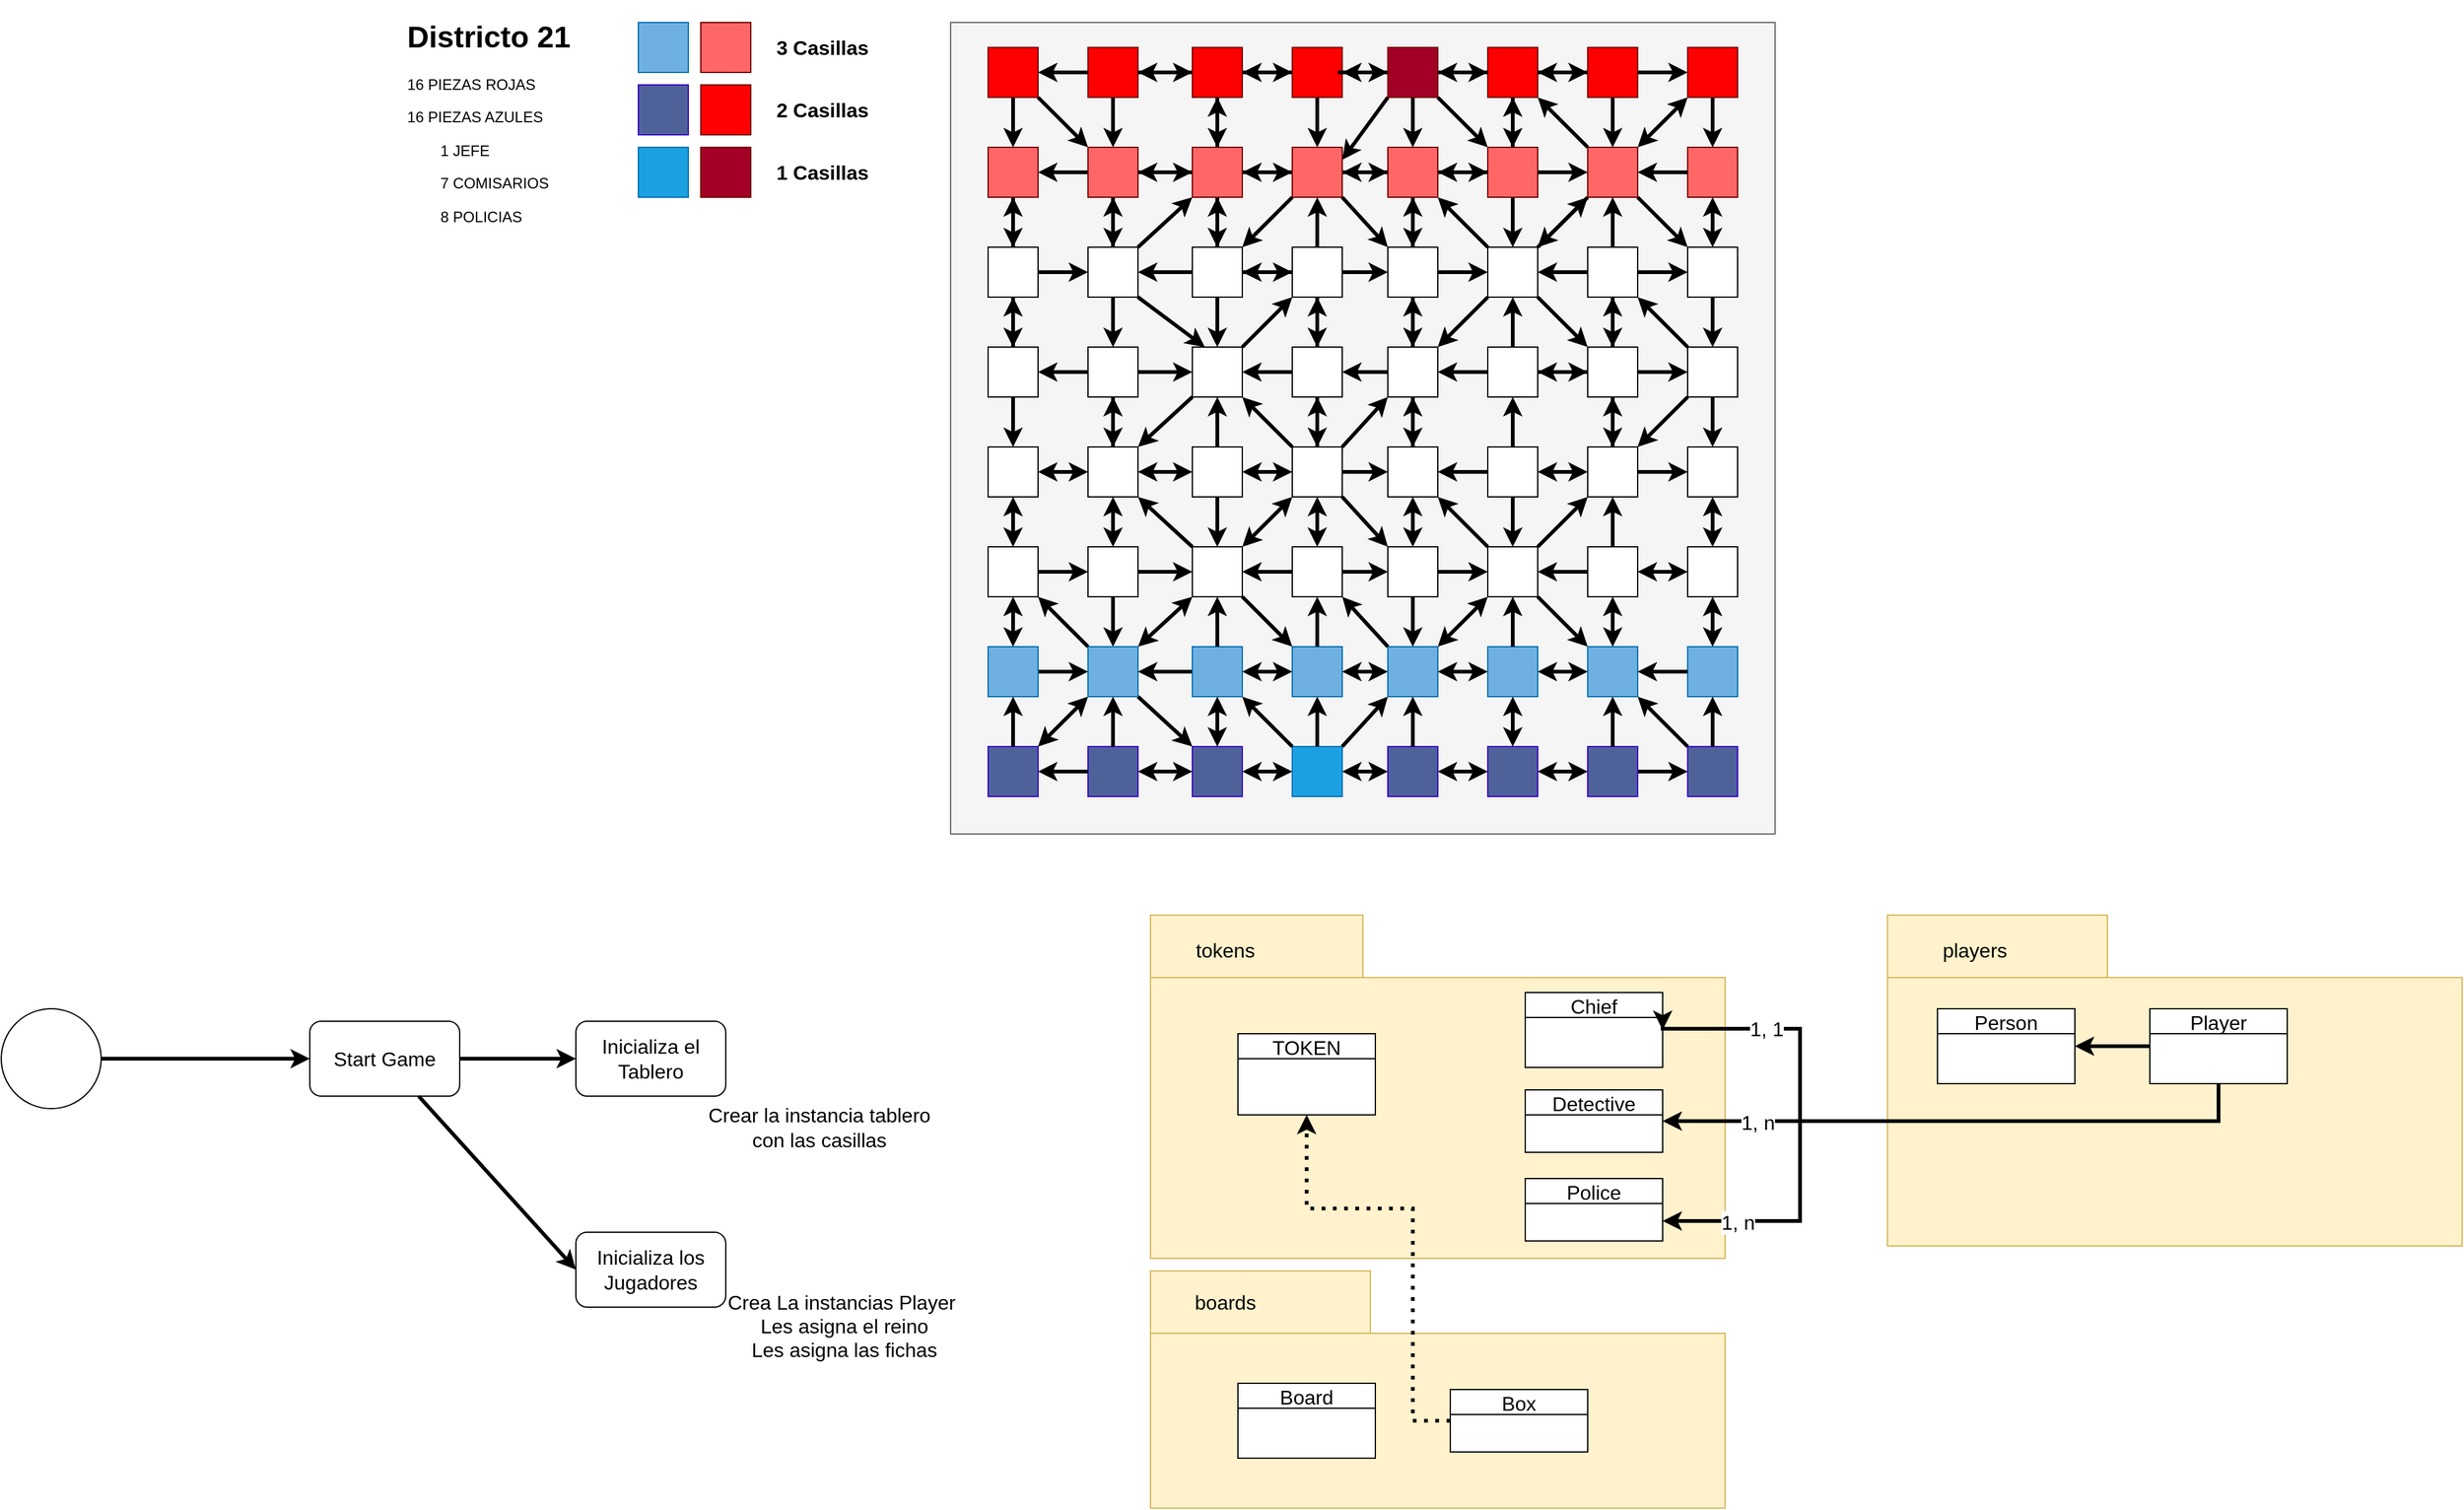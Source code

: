 <mxfile version="20.3.1" type="device"><diagram id="4JBawgvt0KXW8qlIBhM0" name="Página-1"><mxGraphModel dx="2547" dy="978" grid="1" gridSize="10" guides="1" tooltips="1" connect="1" arrows="1" fold="1" page="1" pageScale="1" pageWidth="827" pageHeight="1169" math="0" shadow="0"><root><mxCell id="0"/><mxCell id="1" parent="0"/><mxCell id="FVMqgfoiu6GEuYkPkU5Y-255" value="&lt;h1&gt;Districto 21&lt;/h1&gt;&lt;p&gt;16 PIEZAS ROJAS&lt;/p&gt;&lt;p&gt;16 PIEZAS AZULES&lt;/p&gt;&lt;p&gt;&lt;span style=&quot;white-space: pre;&quot;&gt;&#9;&lt;/span&gt;1 JEFE&lt;br&gt;&lt;/p&gt;&lt;p&gt;&lt;span style=&quot;white-space: pre;&quot;&gt;&#9;&lt;/span&gt;7 COMISARIOS&lt;br&gt;&lt;/p&gt;&lt;p&gt;&lt;span style=&quot;white-space: pre;&quot;&gt;&#9;&lt;/span&gt;8 POLICIAS&lt;br&gt;&lt;/p&gt;" style="text;html=1;strokeColor=none;fillColor=none;spacing=5;spacingTop=-20;whiteSpace=wrap;overflow=hidden;rounded=0;" vertex="1" parent="1"><mxGeometry x="-340" y="132" width="170" height="230" as="geometry"/></mxCell><mxCell id="FVMqgfoiu6GEuYkPkU5Y-258" value="" style="whiteSpace=wrap;html=1;aspect=fixed;fillColor=#6FB0E2;fontColor=#ffffff;strokeColor=#006EAF;" vertex="1" parent="1"><mxGeometry x="-150" y="140" width="40" height="40" as="geometry"/></mxCell><mxCell id="FVMqgfoiu6GEuYkPkU5Y-259" value="" style="whiteSpace=wrap;html=1;aspect=fixed;fillColor=#FF6666;fontColor=#ffffff;strokeColor=#6F0000;" vertex="1" parent="1"><mxGeometry x="-100" y="140" width="40" height="40" as="geometry"/></mxCell><mxCell id="FVMqgfoiu6GEuYkPkU5Y-261" value="3 Casillas" style="text;html=1;strokeColor=none;fillColor=none;align=center;verticalAlign=middle;whiteSpace=wrap;rounded=0;fontStyle=1;fontSize=16;" vertex="1" parent="1"><mxGeometry x="-45" y="145" width="85" height="30" as="geometry"/></mxCell><mxCell id="FVMqgfoiu6GEuYkPkU5Y-266" value="" style="whiteSpace=wrap;html=1;aspect=fixed;fillColor=#FF0000;fontColor=#ffffff;strokeColor=#6F0000;" vertex="1" parent="1"><mxGeometry x="-100" y="190" width="40" height="40" as="geometry"/></mxCell><mxCell id="FVMqgfoiu6GEuYkPkU5Y-267" value="" style="whiteSpace=wrap;html=1;aspect=fixed;fillColor=#4E6299;fontColor=#ffffff;strokeColor=#3700CC;" vertex="1" parent="1"><mxGeometry x="-150" y="190" width="40" height="40" as="geometry"/></mxCell><mxCell id="FVMqgfoiu6GEuYkPkU5Y-268" value="2 Casillas" style="text;html=1;strokeColor=none;fillColor=none;align=center;verticalAlign=middle;whiteSpace=wrap;rounded=0;fontStyle=1;fontSize=16;" vertex="1" parent="1"><mxGeometry x="-45" y="195" width="85" height="30" as="geometry"/></mxCell><mxCell id="FVMqgfoiu6GEuYkPkU5Y-269" value="" style="whiteSpace=wrap;html=1;aspect=fixed;fillColor=#a20025;strokeColor=#6F0000;fontColor=#ffffff;" vertex="1" parent="1"><mxGeometry x="-100" y="240" width="40" height="40" as="geometry"/></mxCell><mxCell id="FVMqgfoiu6GEuYkPkU5Y-271" value="" style="whiteSpace=wrap;html=1;aspect=fixed;fillColor=#1ba1e2;strokeColor=#006EAF;fontColor=#ffffff;" vertex="1" parent="1"><mxGeometry x="-150" y="240" width="40" height="40" as="geometry"/></mxCell><mxCell id="FVMqgfoiu6GEuYkPkU5Y-272" value="1 Casillas" style="text;html=1;strokeColor=none;fillColor=none;align=center;verticalAlign=middle;whiteSpace=wrap;rounded=0;fontStyle=1;fontSize=16;" vertex="1" parent="1"><mxGeometry x="-45" y="245" width="85" height="30" as="geometry"/></mxCell><mxCell id="FVMqgfoiu6GEuYkPkU5Y-282" value="" style="group" vertex="1" connectable="0" parent="1"><mxGeometry x="100" y="140" width="660" height="650" as="geometry"/></mxCell><mxCell id="FVMqgfoiu6GEuYkPkU5Y-1" value="" style="rounded=0;whiteSpace=wrap;html=1;fillColor=#f5f5f5;fontColor=#333333;strokeColor=#666666;" vertex="1" parent="FVMqgfoiu6GEuYkPkU5Y-282"><mxGeometry width="660" height="650" as="geometry"/></mxCell><mxCell id="FVMqgfoiu6GEuYkPkU5Y-2" value="" style="whiteSpace=wrap;html=1;aspect=fixed;" vertex="1" parent="FVMqgfoiu6GEuYkPkU5Y-282"><mxGeometry x="110" y="260" width="40" height="40" as="geometry"/></mxCell><mxCell id="FVMqgfoiu6GEuYkPkU5Y-3" value="" style="whiteSpace=wrap;html=1;aspect=fixed;" vertex="1" parent="FVMqgfoiu6GEuYkPkU5Y-282"><mxGeometry x="30" y="260" width="40" height="40" as="geometry"/></mxCell><mxCell id="FVMqgfoiu6GEuYkPkU5Y-141" value="" style="edgeStyle=none;rounded=0;orthogonalLoop=1;jettySize=auto;html=1;strokeWidth=3;startArrow=none;startFill=0;" edge="1" parent="FVMqgfoiu6GEuYkPkU5Y-282" source="FVMqgfoiu6GEuYkPkU5Y-2" target="FVMqgfoiu6GEuYkPkU5Y-3"><mxGeometry relative="1" as="geometry"/></mxCell><mxCell id="FVMqgfoiu6GEuYkPkU5Y-4" value="" style="whiteSpace=wrap;html=1;aspect=fixed;" vertex="1" parent="FVMqgfoiu6GEuYkPkU5Y-282"><mxGeometry x="273.5" y="260" width="40" height="40" as="geometry"/></mxCell><mxCell id="FVMqgfoiu6GEuYkPkU5Y-5" value="" style="whiteSpace=wrap;html=1;aspect=fixed;" vertex="1" parent="FVMqgfoiu6GEuYkPkU5Y-282"><mxGeometry x="193.5" y="260" width="40" height="40" as="geometry"/></mxCell><mxCell id="FVMqgfoiu6GEuYkPkU5Y-142" value="" style="edgeStyle=none;rounded=0;orthogonalLoop=1;jettySize=auto;html=1;strokeWidth=3;startArrow=none;startFill=0;" edge="1" parent="FVMqgfoiu6GEuYkPkU5Y-282" source="FVMqgfoiu6GEuYkPkU5Y-2" target="FVMqgfoiu6GEuYkPkU5Y-5"><mxGeometry relative="1" as="geometry"/></mxCell><mxCell id="FVMqgfoiu6GEuYkPkU5Y-143" value="" style="edgeStyle=none;rounded=0;orthogonalLoop=1;jettySize=auto;html=1;strokeWidth=3;startArrow=none;startFill=0;" edge="1" parent="FVMqgfoiu6GEuYkPkU5Y-282" source="FVMqgfoiu6GEuYkPkU5Y-4" target="FVMqgfoiu6GEuYkPkU5Y-5"><mxGeometry relative="1" as="geometry"/></mxCell><mxCell id="FVMqgfoiu6GEuYkPkU5Y-6" value="" style="whiteSpace=wrap;html=1;aspect=fixed;" vertex="1" parent="FVMqgfoiu6GEuYkPkU5Y-282"><mxGeometry x="430" y="260" width="40" height="40" as="geometry"/></mxCell><mxCell id="FVMqgfoiu6GEuYkPkU5Y-146" style="edgeStyle=none;rounded=0;orthogonalLoop=1;jettySize=auto;html=1;entryX=1;entryY=0.5;entryDx=0;entryDy=0;strokeWidth=3;startArrow=none;startFill=0;" edge="1" parent="FVMqgfoiu6GEuYkPkU5Y-282" source="FVMqgfoiu6GEuYkPkU5Y-7" target="FVMqgfoiu6GEuYkPkU5Y-4"><mxGeometry relative="1" as="geometry"/></mxCell><mxCell id="FVMqgfoiu6GEuYkPkU5Y-7" value="" style="whiteSpace=wrap;html=1;aspect=fixed;" vertex="1" parent="FVMqgfoiu6GEuYkPkU5Y-282"><mxGeometry x="350" y="260" width="40" height="40" as="geometry"/></mxCell><mxCell id="FVMqgfoiu6GEuYkPkU5Y-147" value="" style="edgeStyle=none;rounded=0;orthogonalLoop=1;jettySize=auto;html=1;strokeWidth=3;startArrow=none;startFill=0;" edge="1" parent="FVMqgfoiu6GEuYkPkU5Y-282" source="FVMqgfoiu6GEuYkPkU5Y-6" target="FVMqgfoiu6GEuYkPkU5Y-7"><mxGeometry relative="1" as="geometry"/></mxCell><mxCell id="FVMqgfoiu6GEuYkPkU5Y-8" value="" style="whiteSpace=wrap;html=1;aspect=fixed;" vertex="1" parent="FVMqgfoiu6GEuYkPkU5Y-282"><mxGeometry x="590" y="260" width="40" height="40" as="geometry"/></mxCell><mxCell id="FVMqgfoiu6GEuYkPkU5Y-184" style="edgeStyle=none;rounded=0;orthogonalLoop=1;jettySize=auto;html=1;strokeWidth=3;startArrow=none;startFill=0;" edge="1" parent="FVMqgfoiu6GEuYkPkU5Y-282" source="FVMqgfoiu6GEuYkPkU5Y-9" target="FVMqgfoiu6GEuYkPkU5Y-6"><mxGeometry relative="1" as="geometry"/></mxCell><mxCell id="FVMqgfoiu6GEuYkPkU5Y-186" style="edgeStyle=none;rounded=0;orthogonalLoop=1;jettySize=auto;html=1;exitX=1;exitY=0.5;exitDx=0;exitDy=0;strokeWidth=3;startArrow=none;startFill=0;" edge="1" parent="FVMqgfoiu6GEuYkPkU5Y-282" source="FVMqgfoiu6GEuYkPkU5Y-9" target="FVMqgfoiu6GEuYkPkU5Y-8"><mxGeometry relative="1" as="geometry"/></mxCell><mxCell id="FVMqgfoiu6GEuYkPkU5Y-9" value="" style="whiteSpace=wrap;html=1;aspect=fixed;" vertex="1" parent="FVMqgfoiu6GEuYkPkU5Y-282"><mxGeometry x="510" y="260" width="40" height="40" as="geometry"/></mxCell><mxCell id="FVMqgfoiu6GEuYkPkU5Y-149" value="" style="edgeStyle=none;rounded=0;orthogonalLoop=1;jettySize=auto;html=1;strokeWidth=3;startArrow=none;startFill=0;" edge="1" parent="FVMqgfoiu6GEuYkPkU5Y-282" source="FVMqgfoiu6GEuYkPkU5Y-6" target="FVMqgfoiu6GEuYkPkU5Y-9"><mxGeometry relative="1" as="geometry"/></mxCell><mxCell id="FVMqgfoiu6GEuYkPkU5Y-169" style="edgeStyle=none;rounded=0;orthogonalLoop=1;jettySize=auto;html=1;entryX=0.5;entryY=0;entryDx=0;entryDy=0;strokeWidth=3;startArrow=none;startFill=0;" edge="1" parent="FVMqgfoiu6GEuYkPkU5Y-282" source="FVMqgfoiu6GEuYkPkU5Y-10" target="FVMqgfoiu6GEuYkPkU5Y-2"><mxGeometry relative="1" as="geometry"/></mxCell><mxCell id="FVMqgfoiu6GEuYkPkU5Y-170" style="edgeStyle=none;rounded=0;orthogonalLoop=1;jettySize=auto;html=1;exitX=1;exitY=1;exitDx=0;exitDy=0;entryX=0.25;entryY=0;entryDx=0;entryDy=0;strokeWidth=3;startArrow=none;startFill=0;" edge="1" parent="FVMqgfoiu6GEuYkPkU5Y-282" source="FVMqgfoiu6GEuYkPkU5Y-10" target="FVMqgfoiu6GEuYkPkU5Y-5"><mxGeometry relative="1" as="geometry"/></mxCell><mxCell id="FVMqgfoiu6GEuYkPkU5Y-10" value="" style="whiteSpace=wrap;html=1;aspect=fixed;" vertex="1" parent="FVMqgfoiu6GEuYkPkU5Y-282"><mxGeometry x="110" y="180" width="40" height="40" as="geometry"/></mxCell><mxCell id="FVMqgfoiu6GEuYkPkU5Y-166" value="" style="edgeStyle=none;rounded=0;orthogonalLoop=1;jettySize=auto;html=1;strokeWidth=3;startArrow=none;startFill=0;" edge="1" parent="FVMqgfoiu6GEuYkPkU5Y-282" source="FVMqgfoiu6GEuYkPkU5Y-11" target="FVMqgfoiu6GEuYkPkU5Y-3"><mxGeometry relative="1" as="geometry"/></mxCell><mxCell id="FVMqgfoiu6GEuYkPkU5Y-168" style="edgeStyle=none;rounded=0;orthogonalLoop=1;jettySize=auto;html=1;strokeWidth=3;startArrow=none;startFill=0;" edge="1" parent="FVMqgfoiu6GEuYkPkU5Y-282" source="FVMqgfoiu6GEuYkPkU5Y-11" target="FVMqgfoiu6GEuYkPkU5Y-10"><mxGeometry relative="1" as="geometry"/></mxCell><mxCell id="FVMqgfoiu6GEuYkPkU5Y-11" value="" style="whiteSpace=wrap;html=1;aspect=fixed;" vertex="1" parent="FVMqgfoiu6GEuYkPkU5Y-282"><mxGeometry x="30" y="180" width="40" height="40" as="geometry"/></mxCell><mxCell id="FVMqgfoiu6GEuYkPkU5Y-167" style="edgeStyle=none;rounded=0;orthogonalLoop=1;jettySize=auto;html=1;entryX=0.5;entryY=1;entryDx=0;entryDy=0;strokeWidth=3;startArrow=none;startFill=0;" edge="1" parent="FVMqgfoiu6GEuYkPkU5Y-282" source="FVMqgfoiu6GEuYkPkU5Y-3" target="FVMqgfoiu6GEuYkPkU5Y-11"><mxGeometry relative="1" as="geometry"/></mxCell><mxCell id="FVMqgfoiu6GEuYkPkU5Y-176" style="edgeStyle=none;rounded=0;orthogonalLoop=1;jettySize=auto;html=1;strokeWidth=3;startArrow=none;startFill=0;" edge="1" parent="FVMqgfoiu6GEuYkPkU5Y-282" source="FVMqgfoiu6GEuYkPkU5Y-12" target="FVMqgfoiu6GEuYkPkU5Y-4"><mxGeometry relative="1" as="geometry"/></mxCell><mxCell id="FVMqgfoiu6GEuYkPkU5Y-12" value="" style="whiteSpace=wrap;html=1;aspect=fixed;" vertex="1" parent="FVMqgfoiu6GEuYkPkU5Y-282"><mxGeometry x="273.5" y="180" width="40" height="40" as="geometry"/></mxCell><mxCell id="FVMqgfoiu6GEuYkPkU5Y-177" style="edgeStyle=none;rounded=0;orthogonalLoop=1;jettySize=auto;html=1;strokeWidth=3;startArrow=none;startFill=0;" edge="1" parent="FVMqgfoiu6GEuYkPkU5Y-282" source="FVMqgfoiu6GEuYkPkU5Y-4" target="FVMqgfoiu6GEuYkPkU5Y-12"><mxGeometry relative="1" as="geometry"/></mxCell><mxCell id="FVMqgfoiu6GEuYkPkU5Y-173" style="edgeStyle=none;rounded=0;orthogonalLoop=1;jettySize=auto;html=1;exitX=1;exitY=0;exitDx=0;exitDy=0;entryX=0;entryY=1;entryDx=0;entryDy=0;strokeWidth=3;startArrow=none;startFill=0;" edge="1" parent="FVMqgfoiu6GEuYkPkU5Y-282" source="FVMqgfoiu6GEuYkPkU5Y-5" target="FVMqgfoiu6GEuYkPkU5Y-12"><mxGeometry relative="1" as="geometry"/></mxCell><mxCell id="FVMqgfoiu6GEuYkPkU5Y-171" style="edgeStyle=none;rounded=0;orthogonalLoop=1;jettySize=auto;html=1;exitX=0;exitY=0.5;exitDx=0;exitDy=0;entryX=1;entryY=0.5;entryDx=0;entryDy=0;strokeWidth=3;startArrow=none;startFill=0;" edge="1" parent="FVMqgfoiu6GEuYkPkU5Y-282" source="FVMqgfoiu6GEuYkPkU5Y-13" target="FVMqgfoiu6GEuYkPkU5Y-10"><mxGeometry relative="1" as="geometry"/></mxCell><mxCell id="FVMqgfoiu6GEuYkPkU5Y-172" style="edgeStyle=none;rounded=0;orthogonalLoop=1;jettySize=auto;html=1;strokeWidth=3;startArrow=none;startFill=0;" edge="1" parent="FVMqgfoiu6GEuYkPkU5Y-282" source="FVMqgfoiu6GEuYkPkU5Y-13" target="FVMqgfoiu6GEuYkPkU5Y-5"><mxGeometry relative="1" as="geometry"/></mxCell><mxCell id="FVMqgfoiu6GEuYkPkU5Y-174" style="edgeStyle=none;rounded=0;orthogonalLoop=1;jettySize=auto;html=1;exitX=1;exitY=0.5;exitDx=0;exitDy=0;entryX=0;entryY=0.5;entryDx=0;entryDy=0;strokeWidth=3;startArrow=none;startFill=0;" edge="1" parent="FVMqgfoiu6GEuYkPkU5Y-282" source="FVMqgfoiu6GEuYkPkU5Y-13" target="FVMqgfoiu6GEuYkPkU5Y-12"><mxGeometry relative="1" as="geometry"/></mxCell><mxCell id="FVMqgfoiu6GEuYkPkU5Y-13" value="" style="whiteSpace=wrap;html=1;aspect=fixed;" vertex="1" parent="FVMqgfoiu6GEuYkPkU5Y-282"><mxGeometry x="193.5" y="180" width="40" height="40" as="geometry"/></mxCell><mxCell id="FVMqgfoiu6GEuYkPkU5Y-175" style="edgeStyle=none;rounded=0;orthogonalLoop=1;jettySize=auto;html=1;entryX=1;entryY=0.5;entryDx=0;entryDy=0;strokeWidth=3;startArrow=none;startFill=0;" edge="1" parent="FVMqgfoiu6GEuYkPkU5Y-282" source="FVMqgfoiu6GEuYkPkU5Y-12" target="FVMqgfoiu6GEuYkPkU5Y-13"><mxGeometry relative="1" as="geometry"/></mxCell><mxCell id="FVMqgfoiu6GEuYkPkU5Y-181" style="edgeStyle=none;rounded=0;orthogonalLoop=1;jettySize=auto;html=1;exitX=0;exitY=1;exitDx=0;exitDy=0;entryX=1;entryY=0;entryDx=0;entryDy=0;strokeWidth=3;startArrow=none;startFill=0;" edge="1" parent="FVMqgfoiu6GEuYkPkU5Y-282" source="FVMqgfoiu6GEuYkPkU5Y-14" target="FVMqgfoiu6GEuYkPkU5Y-7"><mxGeometry relative="1" as="geometry"/></mxCell><mxCell id="FVMqgfoiu6GEuYkPkU5Y-187" style="edgeStyle=none;rounded=0;orthogonalLoop=1;jettySize=auto;html=1;exitX=1;exitY=1;exitDx=0;exitDy=0;entryX=0;entryY=0;entryDx=0;entryDy=0;strokeWidth=3;startArrow=none;startFill=0;" edge="1" parent="FVMqgfoiu6GEuYkPkU5Y-282" source="FVMqgfoiu6GEuYkPkU5Y-14" target="FVMqgfoiu6GEuYkPkU5Y-9"><mxGeometry relative="1" as="geometry"/></mxCell><mxCell id="FVMqgfoiu6GEuYkPkU5Y-14" value="" style="whiteSpace=wrap;html=1;aspect=fixed;" vertex="1" parent="FVMqgfoiu6GEuYkPkU5Y-282"><mxGeometry x="430" y="180" width="40" height="40" as="geometry"/></mxCell><mxCell id="FVMqgfoiu6GEuYkPkU5Y-183" style="edgeStyle=none;rounded=0;orthogonalLoop=1;jettySize=auto;html=1;entryX=0.5;entryY=1;entryDx=0;entryDy=0;strokeWidth=3;startArrow=none;startFill=0;" edge="1" parent="FVMqgfoiu6GEuYkPkU5Y-282" source="FVMqgfoiu6GEuYkPkU5Y-6" target="FVMqgfoiu6GEuYkPkU5Y-14"><mxGeometry relative="1" as="geometry"/></mxCell><mxCell id="FVMqgfoiu6GEuYkPkU5Y-179" style="edgeStyle=none;rounded=0;orthogonalLoop=1;jettySize=auto;html=1;strokeWidth=3;startArrow=none;startFill=0;" edge="1" parent="FVMqgfoiu6GEuYkPkU5Y-282" source="FVMqgfoiu6GEuYkPkU5Y-15" target="FVMqgfoiu6GEuYkPkU5Y-7"><mxGeometry relative="1" as="geometry"/></mxCell><mxCell id="FVMqgfoiu6GEuYkPkU5Y-182" style="edgeStyle=none;rounded=0;orthogonalLoop=1;jettySize=auto;html=1;exitX=1;exitY=0.5;exitDx=0;exitDy=0;entryX=0;entryY=0.5;entryDx=0;entryDy=0;strokeWidth=3;startArrow=none;startFill=0;" edge="1" parent="FVMqgfoiu6GEuYkPkU5Y-282" source="FVMqgfoiu6GEuYkPkU5Y-15" target="FVMqgfoiu6GEuYkPkU5Y-14"><mxGeometry relative="1" as="geometry"/></mxCell><mxCell id="FVMqgfoiu6GEuYkPkU5Y-15" value="" style="whiteSpace=wrap;html=1;aspect=fixed;" vertex="1" parent="FVMqgfoiu6GEuYkPkU5Y-282"><mxGeometry x="350" y="180" width="40" height="40" as="geometry"/></mxCell><mxCell id="FVMqgfoiu6GEuYkPkU5Y-180" style="edgeStyle=none;rounded=0;orthogonalLoop=1;jettySize=auto;html=1;entryX=0.5;entryY=1;entryDx=0;entryDy=0;strokeWidth=3;startArrow=none;startFill=0;" edge="1" parent="FVMqgfoiu6GEuYkPkU5Y-282" source="FVMqgfoiu6GEuYkPkU5Y-7" target="FVMqgfoiu6GEuYkPkU5Y-15"><mxGeometry relative="1" as="geometry"/></mxCell><mxCell id="FVMqgfoiu6GEuYkPkU5Y-178" style="edgeStyle=none;rounded=0;orthogonalLoop=1;jettySize=auto;html=1;strokeWidth=3;startArrow=none;startFill=0;" edge="1" parent="FVMqgfoiu6GEuYkPkU5Y-282" source="FVMqgfoiu6GEuYkPkU5Y-12" target="FVMqgfoiu6GEuYkPkU5Y-15"><mxGeometry relative="1" as="geometry"/></mxCell><mxCell id="FVMqgfoiu6GEuYkPkU5Y-192" style="edgeStyle=none;rounded=0;orthogonalLoop=1;jettySize=auto;html=1;entryX=0.5;entryY=0;entryDx=0;entryDy=0;strokeWidth=3;startArrow=none;startFill=0;" edge="1" parent="FVMqgfoiu6GEuYkPkU5Y-282" source="FVMqgfoiu6GEuYkPkU5Y-16" target="FVMqgfoiu6GEuYkPkU5Y-8"><mxGeometry relative="1" as="geometry"/></mxCell><mxCell id="FVMqgfoiu6GEuYkPkU5Y-16" value="" style="whiteSpace=wrap;html=1;aspect=fixed;" vertex="1" parent="FVMqgfoiu6GEuYkPkU5Y-282"><mxGeometry x="590" y="180" width="40" height="40" as="geometry"/></mxCell><mxCell id="FVMqgfoiu6GEuYkPkU5Y-189" style="edgeStyle=none;rounded=0;orthogonalLoop=1;jettySize=auto;html=1;entryX=0.5;entryY=0;entryDx=0;entryDy=0;strokeWidth=3;startArrow=none;startFill=0;" edge="1" parent="FVMqgfoiu6GEuYkPkU5Y-282" source="FVMqgfoiu6GEuYkPkU5Y-17" target="FVMqgfoiu6GEuYkPkU5Y-9"><mxGeometry relative="1" as="geometry"/></mxCell><mxCell id="FVMqgfoiu6GEuYkPkU5Y-191" style="edgeStyle=none;rounded=0;orthogonalLoop=1;jettySize=auto;html=1;exitX=1;exitY=0.5;exitDx=0;exitDy=0;entryX=0;entryY=0.5;entryDx=0;entryDy=0;strokeWidth=3;startArrow=none;startFill=0;" edge="1" parent="FVMqgfoiu6GEuYkPkU5Y-282" source="FVMqgfoiu6GEuYkPkU5Y-17" target="FVMqgfoiu6GEuYkPkU5Y-16"><mxGeometry relative="1" as="geometry"/></mxCell><mxCell id="FVMqgfoiu6GEuYkPkU5Y-193" style="edgeStyle=none;rounded=0;orthogonalLoop=1;jettySize=auto;html=1;strokeWidth=3;startArrow=none;startFill=0;entryX=1;entryY=0.5;entryDx=0;entryDy=0;" edge="1" parent="FVMqgfoiu6GEuYkPkU5Y-282" source="FVMqgfoiu6GEuYkPkU5Y-17" target="FVMqgfoiu6GEuYkPkU5Y-14"><mxGeometry relative="1" as="geometry"/></mxCell><mxCell id="FVMqgfoiu6GEuYkPkU5Y-17" value="" style="whiteSpace=wrap;html=1;aspect=fixed;" vertex="1" parent="FVMqgfoiu6GEuYkPkU5Y-282"><mxGeometry x="510" y="180" width="40" height="40" as="geometry"/></mxCell><mxCell id="FVMqgfoiu6GEuYkPkU5Y-190" style="edgeStyle=none;rounded=0;orthogonalLoop=1;jettySize=auto;html=1;exitX=0;exitY=0;exitDx=0;exitDy=0;entryX=1;entryY=1;entryDx=0;entryDy=0;strokeWidth=3;startArrow=none;startFill=0;" edge="1" parent="FVMqgfoiu6GEuYkPkU5Y-282" source="FVMqgfoiu6GEuYkPkU5Y-8" target="FVMqgfoiu6GEuYkPkU5Y-17"><mxGeometry relative="1" as="geometry"/></mxCell><mxCell id="FVMqgfoiu6GEuYkPkU5Y-188" style="edgeStyle=none;rounded=0;orthogonalLoop=1;jettySize=auto;html=1;entryX=0.5;entryY=1;entryDx=0;entryDy=0;strokeWidth=3;startArrow=none;startFill=0;" edge="1" parent="FVMqgfoiu6GEuYkPkU5Y-282" source="FVMqgfoiu6GEuYkPkU5Y-9" target="FVMqgfoiu6GEuYkPkU5Y-17"><mxGeometry relative="1" as="geometry"/></mxCell><mxCell id="FVMqgfoiu6GEuYkPkU5Y-243" style="edgeStyle=none;rounded=0;orthogonalLoop=1;jettySize=auto;html=1;entryX=0.5;entryY=0;entryDx=0;entryDy=0;strokeWidth=3;startArrow=none;startFill=0;" edge="1" parent="FVMqgfoiu6GEuYkPkU5Y-282" source="FVMqgfoiu6GEuYkPkU5Y-18" target="FVMqgfoiu6GEuYkPkU5Y-10"><mxGeometry relative="1" as="geometry"/></mxCell><mxCell id="FVMqgfoiu6GEuYkPkU5Y-18" value="" style="whiteSpace=wrap;html=1;aspect=fixed;fillColor=#CC546C;fontColor=#ffffff;strokeColor=#6F0000;" vertex="1" parent="FVMqgfoiu6GEuYkPkU5Y-282"><mxGeometry x="110" y="100" width="40" height="40" as="geometry"/></mxCell><mxCell id="FVMqgfoiu6GEuYkPkU5Y-242" style="edgeStyle=none;rounded=0;orthogonalLoop=1;jettySize=auto;html=1;strokeWidth=3;startArrow=none;startFill=0;" edge="1" parent="FVMqgfoiu6GEuYkPkU5Y-282" source="FVMqgfoiu6GEuYkPkU5Y-10" target="FVMqgfoiu6GEuYkPkU5Y-18"><mxGeometry relative="1" as="geometry"/></mxCell><mxCell id="FVMqgfoiu6GEuYkPkU5Y-247" style="edgeStyle=none;rounded=0;orthogonalLoop=1;jettySize=auto;html=1;strokeWidth=3;startArrow=none;startFill=0;" edge="1" parent="FVMqgfoiu6GEuYkPkU5Y-282" source="FVMqgfoiu6GEuYkPkU5Y-19" target="FVMqgfoiu6GEuYkPkU5Y-11"><mxGeometry relative="1" as="geometry"/></mxCell><mxCell id="FVMqgfoiu6GEuYkPkU5Y-19" value="" style="whiteSpace=wrap;html=1;aspect=fixed;fillColor=#CC546C;fontColor=#ffffff;strokeColor=#6F0000;" vertex="1" parent="FVMqgfoiu6GEuYkPkU5Y-282"><mxGeometry x="30" y="100" width="40" height="40" as="geometry"/></mxCell><mxCell id="FVMqgfoiu6GEuYkPkU5Y-246" style="edgeStyle=none;rounded=0;orthogonalLoop=1;jettySize=auto;html=1;strokeWidth=3;startArrow=none;startFill=0;" edge="1" parent="FVMqgfoiu6GEuYkPkU5Y-282" source="FVMqgfoiu6GEuYkPkU5Y-11" target="FVMqgfoiu6GEuYkPkU5Y-19"><mxGeometry relative="1" as="geometry"/></mxCell><mxCell id="FVMqgfoiu6GEuYkPkU5Y-248" style="edgeStyle=none;rounded=0;orthogonalLoop=1;jettySize=auto;html=1;entryX=1;entryY=0.5;entryDx=0;entryDy=0;strokeWidth=3;startArrow=none;startFill=0;" edge="1" parent="FVMqgfoiu6GEuYkPkU5Y-282" source="FVMqgfoiu6GEuYkPkU5Y-18" target="FVMqgfoiu6GEuYkPkU5Y-19"><mxGeometry relative="1" as="geometry"/></mxCell><mxCell id="FVMqgfoiu6GEuYkPkU5Y-229" style="edgeStyle=none;rounded=0;orthogonalLoop=1;jettySize=auto;html=1;exitX=1;exitY=1;exitDx=0;exitDy=0;entryX=0;entryY=0;entryDx=0;entryDy=0;strokeWidth=3;startArrow=none;startFill=0;" edge="1" parent="FVMqgfoiu6GEuYkPkU5Y-282" source="FVMqgfoiu6GEuYkPkU5Y-20" target="FVMqgfoiu6GEuYkPkU5Y-15"><mxGeometry relative="1" as="geometry"/></mxCell><mxCell id="FVMqgfoiu6GEuYkPkU5Y-238" style="edgeStyle=none;rounded=0;orthogonalLoop=1;jettySize=auto;html=1;exitX=0;exitY=1;exitDx=0;exitDy=0;entryX=1;entryY=0;entryDx=0;entryDy=0;strokeWidth=3;startArrow=none;startFill=0;" edge="1" parent="FVMqgfoiu6GEuYkPkU5Y-282" source="FVMqgfoiu6GEuYkPkU5Y-20" target="FVMqgfoiu6GEuYkPkU5Y-13"><mxGeometry relative="1" as="geometry"/></mxCell><mxCell id="FVMqgfoiu6GEuYkPkU5Y-20" value="" style="whiteSpace=wrap;html=1;aspect=fixed;fillColor=#CC546C;fontColor=#ffffff;strokeColor=#6F0000;" vertex="1" parent="FVMqgfoiu6GEuYkPkU5Y-282"><mxGeometry x="273.5" y="100" width="40" height="40" as="geometry"/></mxCell><mxCell id="FVMqgfoiu6GEuYkPkU5Y-230" style="edgeStyle=none;rounded=0;orthogonalLoop=1;jettySize=auto;html=1;strokeWidth=3;startArrow=none;startFill=0;" edge="1" parent="FVMqgfoiu6GEuYkPkU5Y-282" source="FVMqgfoiu6GEuYkPkU5Y-12" target="FVMqgfoiu6GEuYkPkU5Y-20"><mxGeometry relative="1" as="geometry"/></mxCell><mxCell id="FVMqgfoiu6GEuYkPkU5Y-236" style="edgeStyle=none;rounded=0;orthogonalLoop=1;jettySize=auto;html=1;entryX=0;entryY=0.5;entryDx=0;entryDy=0;strokeWidth=3;startArrow=none;startFill=0;" edge="1" parent="FVMqgfoiu6GEuYkPkU5Y-282" source="FVMqgfoiu6GEuYkPkU5Y-21" target="FVMqgfoiu6GEuYkPkU5Y-20"><mxGeometry relative="1" as="geometry"/></mxCell><mxCell id="FVMqgfoiu6GEuYkPkU5Y-240" style="edgeStyle=none;rounded=0;orthogonalLoop=1;jettySize=auto;html=1;strokeWidth=3;startArrow=none;startFill=0;" edge="1" parent="FVMqgfoiu6GEuYkPkU5Y-282" source="FVMqgfoiu6GEuYkPkU5Y-21" target="FVMqgfoiu6GEuYkPkU5Y-13"><mxGeometry relative="1" as="geometry"/></mxCell><mxCell id="FVMqgfoiu6GEuYkPkU5Y-245" style="edgeStyle=none;rounded=0;orthogonalLoop=1;jettySize=auto;html=1;strokeWidth=3;startArrow=none;startFill=0;" edge="1" parent="FVMqgfoiu6GEuYkPkU5Y-282" source="FVMqgfoiu6GEuYkPkU5Y-21" target="FVMqgfoiu6GEuYkPkU5Y-18"><mxGeometry relative="1" as="geometry"/></mxCell><mxCell id="FVMqgfoiu6GEuYkPkU5Y-21" value="" style="whiteSpace=wrap;html=1;aspect=fixed;fillColor=#CC546C;fontColor=#ffffff;strokeColor=#6F0000;" vertex="1" parent="FVMqgfoiu6GEuYkPkU5Y-282"><mxGeometry x="193.5" y="100" width="40" height="40" as="geometry"/></mxCell><mxCell id="FVMqgfoiu6GEuYkPkU5Y-241" style="edgeStyle=none;rounded=0;orthogonalLoop=1;jettySize=auto;html=1;exitX=1;exitY=0;exitDx=0;exitDy=0;entryX=0;entryY=1;entryDx=0;entryDy=0;strokeWidth=3;startArrow=none;startFill=0;" edge="1" parent="FVMqgfoiu6GEuYkPkU5Y-282" source="FVMqgfoiu6GEuYkPkU5Y-10" target="FVMqgfoiu6GEuYkPkU5Y-21"><mxGeometry relative="1" as="geometry"/></mxCell><mxCell id="FVMqgfoiu6GEuYkPkU5Y-239" style="edgeStyle=none;rounded=0;orthogonalLoop=1;jettySize=auto;html=1;entryX=0.5;entryY=1;entryDx=0;entryDy=0;strokeWidth=3;startArrow=none;startFill=0;" edge="1" parent="FVMqgfoiu6GEuYkPkU5Y-282" source="FVMqgfoiu6GEuYkPkU5Y-13" target="FVMqgfoiu6GEuYkPkU5Y-21"><mxGeometry relative="1" as="geometry"/></mxCell><mxCell id="FVMqgfoiu6GEuYkPkU5Y-244" style="edgeStyle=none;rounded=0;orthogonalLoop=1;jettySize=auto;html=1;strokeWidth=3;startArrow=none;startFill=0;" edge="1" parent="FVMqgfoiu6GEuYkPkU5Y-282" source="FVMqgfoiu6GEuYkPkU5Y-18" target="FVMqgfoiu6GEuYkPkU5Y-21"><mxGeometry relative="1" as="geometry"/></mxCell><mxCell id="FVMqgfoiu6GEuYkPkU5Y-237" style="edgeStyle=none;rounded=0;orthogonalLoop=1;jettySize=auto;html=1;entryX=1;entryY=0.5;entryDx=0;entryDy=0;strokeWidth=3;startArrow=none;startFill=0;" edge="1" parent="FVMqgfoiu6GEuYkPkU5Y-282" source="FVMqgfoiu6GEuYkPkU5Y-20" target="FVMqgfoiu6GEuYkPkU5Y-21"><mxGeometry relative="1" as="geometry"/></mxCell><mxCell id="FVMqgfoiu6GEuYkPkU5Y-217" style="edgeStyle=none;rounded=0;orthogonalLoop=1;jettySize=auto;html=1;strokeWidth=3;startArrow=none;startFill=0;" edge="1" parent="FVMqgfoiu6GEuYkPkU5Y-282" source="FVMqgfoiu6GEuYkPkU5Y-22" target="FVMqgfoiu6GEuYkPkU5Y-14"><mxGeometry relative="1" as="geometry"/></mxCell><mxCell id="FVMqgfoiu6GEuYkPkU5Y-22" value="" style="whiteSpace=wrap;html=1;aspect=fixed;fillColor=#FF6666;fontColor=#ffffff;strokeColor=#6F0000;" vertex="1" parent="FVMqgfoiu6GEuYkPkU5Y-282"><mxGeometry x="430" y="100" width="40" height="40" as="geometry"/></mxCell><mxCell id="FVMqgfoiu6GEuYkPkU5Y-213" style="edgeStyle=none;rounded=0;orthogonalLoop=1;jettySize=auto;html=1;entryX=0;entryY=0.5;entryDx=0;entryDy=0;strokeWidth=3;startArrow=none;startFill=0;" edge="1" parent="FVMqgfoiu6GEuYkPkU5Y-282" source="FVMqgfoiu6GEuYkPkU5Y-23" target="FVMqgfoiu6GEuYkPkU5Y-22"><mxGeometry relative="1" as="geometry"/></mxCell><mxCell id="FVMqgfoiu6GEuYkPkU5Y-216" value="" style="edgeStyle=none;rounded=0;orthogonalLoop=1;jettySize=auto;html=1;strokeWidth=3;startArrow=none;startFill=0;" edge="1" parent="FVMqgfoiu6GEuYkPkU5Y-282" source="FVMqgfoiu6GEuYkPkU5Y-23" target="FVMqgfoiu6GEuYkPkU5Y-15"><mxGeometry relative="1" as="geometry"/></mxCell><mxCell id="FVMqgfoiu6GEuYkPkU5Y-228" style="edgeStyle=none;rounded=0;orthogonalLoop=1;jettySize=auto;html=1;strokeWidth=3;startArrow=none;startFill=0;" edge="1" parent="FVMqgfoiu6GEuYkPkU5Y-282" source="FVMqgfoiu6GEuYkPkU5Y-23" target="FVMqgfoiu6GEuYkPkU5Y-20"><mxGeometry relative="1" as="geometry"/></mxCell><mxCell id="FVMqgfoiu6GEuYkPkU5Y-23" value="" style="whiteSpace=wrap;html=1;aspect=fixed;fillColor=#FF6666;fontColor=#ffffff;strokeColor=#6F0000;" vertex="1" parent="FVMqgfoiu6GEuYkPkU5Y-282"><mxGeometry x="350" y="100" width="40" height="40" as="geometry"/></mxCell><mxCell id="FVMqgfoiu6GEuYkPkU5Y-218" style="edgeStyle=none;rounded=0;orthogonalLoop=1;jettySize=auto;html=1;exitX=0;exitY=0;exitDx=0;exitDy=0;entryX=1;entryY=1;entryDx=0;entryDy=0;strokeWidth=3;startArrow=none;startFill=0;" edge="1" parent="FVMqgfoiu6GEuYkPkU5Y-282" source="FVMqgfoiu6GEuYkPkU5Y-14" target="FVMqgfoiu6GEuYkPkU5Y-23"><mxGeometry relative="1" as="geometry"/></mxCell><mxCell id="FVMqgfoiu6GEuYkPkU5Y-222" value="" style="edgeStyle=none;rounded=0;orthogonalLoop=1;jettySize=auto;html=1;strokeWidth=3;startArrow=none;startFill=0;" edge="1" parent="FVMqgfoiu6GEuYkPkU5Y-282" source="FVMqgfoiu6GEuYkPkU5Y-15" target="FVMqgfoiu6GEuYkPkU5Y-23"><mxGeometry relative="1" as="geometry"/></mxCell><mxCell id="FVMqgfoiu6GEuYkPkU5Y-227" style="edgeStyle=none;rounded=0;orthogonalLoop=1;jettySize=auto;html=1;strokeWidth=3;startArrow=none;startFill=0;" edge="1" parent="FVMqgfoiu6GEuYkPkU5Y-282" source="FVMqgfoiu6GEuYkPkU5Y-20" target="FVMqgfoiu6GEuYkPkU5Y-23"><mxGeometry relative="1" as="geometry"/></mxCell><mxCell id="FVMqgfoiu6GEuYkPkU5Y-214" style="edgeStyle=none;rounded=0;orthogonalLoop=1;jettySize=auto;html=1;entryX=1;entryY=0.5;entryDx=0;entryDy=0;strokeWidth=3;startArrow=none;startFill=0;" edge="1" parent="FVMqgfoiu6GEuYkPkU5Y-282" source="FVMqgfoiu6GEuYkPkU5Y-22" target="FVMqgfoiu6GEuYkPkU5Y-23"><mxGeometry relative="1" as="geometry"/></mxCell><mxCell id="FVMqgfoiu6GEuYkPkU5Y-199" value="" style="edgeStyle=none;rounded=0;orthogonalLoop=1;jettySize=auto;html=1;strokeWidth=3;startArrow=classic;startFill=1;" edge="1" parent="FVMqgfoiu6GEuYkPkU5Y-282" source="FVMqgfoiu6GEuYkPkU5Y-24" target="FVMqgfoiu6GEuYkPkU5Y-16"><mxGeometry relative="1" as="geometry"/></mxCell><mxCell id="FVMqgfoiu6GEuYkPkU5Y-24" value="" style="whiteSpace=wrap;html=1;aspect=fixed;fillColor=#FF6666;fontColor=#ffffff;strokeColor=#6F0000;" vertex="1" parent="FVMqgfoiu6GEuYkPkU5Y-282"><mxGeometry x="590" y="100" width="40" height="40" as="geometry"/></mxCell><mxCell id="FVMqgfoiu6GEuYkPkU5Y-220" style="edgeStyle=none;rounded=0;orthogonalLoop=1;jettySize=auto;html=1;exitX=0;exitY=1;exitDx=0;exitDy=0;entryX=1;entryY=0;entryDx=0;entryDy=0;strokeWidth=3;startArrow=none;startFill=0;" edge="1" parent="FVMqgfoiu6GEuYkPkU5Y-282" source="FVMqgfoiu6GEuYkPkU5Y-25" target="FVMqgfoiu6GEuYkPkU5Y-14"><mxGeometry relative="1" as="geometry"/></mxCell><mxCell id="FVMqgfoiu6GEuYkPkU5Y-221" style="edgeStyle=none;rounded=0;orthogonalLoop=1;jettySize=auto;html=1;exitX=1;exitY=1;exitDx=0;exitDy=0;entryX=0;entryY=0;entryDx=0;entryDy=0;strokeWidth=3;startArrow=none;startFill=0;" edge="1" parent="FVMqgfoiu6GEuYkPkU5Y-282" source="FVMqgfoiu6GEuYkPkU5Y-25" target="FVMqgfoiu6GEuYkPkU5Y-16"><mxGeometry relative="1" as="geometry"/></mxCell><mxCell id="FVMqgfoiu6GEuYkPkU5Y-25" value="" style="whiteSpace=wrap;html=1;aspect=fixed;fillColor=#FF6666;fontColor=#ffffff;strokeColor=#6F0000;" vertex="1" parent="FVMqgfoiu6GEuYkPkU5Y-282"><mxGeometry x="510" y="100" width="40" height="40" as="geometry"/></mxCell><mxCell id="FVMqgfoiu6GEuYkPkU5Y-219" style="edgeStyle=none;rounded=0;orthogonalLoop=1;jettySize=auto;html=1;exitX=1;exitY=0;exitDx=0;exitDy=0;entryX=0;entryY=1;entryDx=0;entryDy=0;strokeWidth=3;startArrow=none;startFill=0;" edge="1" parent="FVMqgfoiu6GEuYkPkU5Y-282" source="FVMqgfoiu6GEuYkPkU5Y-14" target="FVMqgfoiu6GEuYkPkU5Y-25"><mxGeometry relative="1" as="geometry"/></mxCell><mxCell id="FVMqgfoiu6GEuYkPkU5Y-200" value="" style="edgeStyle=none;rounded=0;orthogonalLoop=1;jettySize=auto;html=1;strokeWidth=3;startArrow=none;startFill=0;" edge="1" parent="FVMqgfoiu6GEuYkPkU5Y-282" source="FVMqgfoiu6GEuYkPkU5Y-17" target="FVMqgfoiu6GEuYkPkU5Y-25"><mxGeometry relative="1" as="geometry"/></mxCell><mxCell id="FVMqgfoiu6GEuYkPkU5Y-206" value="" style="edgeStyle=none;rounded=0;orthogonalLoop=1;jettySize=auto;html=1;strokeWidth=3;startArrow=none;startFill=0;" edge="1" parent="FVMqgfoiu6GEuYkPkU5Y-282" source="FVMqgfoiu6GEuYkPkU5Y-22" target="FVMqgfoiu6GEuYkPkU5Y-25"><mxGeometry relative="1" as="geometry"/></mxCell><mxCell id="FVMqgfoiu6GEuYkPkU5Y-197" style="edgeStyle=none;rounded=0;orthogonalLoop=1;jettySize=auto;html=1;entryX=1;entryY=0.5;entryDx=0;entryDy=0;strokeWidth=3;startArrow=none;startFill=0;" edge="1" parent="FVMqgfoiu6GEuYkPkU5Y-282" source="FVMqgfoiu6GEuYkPkU5Y-24" target="FVMqgfoiu6GEuYkPkU5Y-25"><mxGeometry relative="1" as="geometry"/></mxCell><mxCell id="FVMqgfoiu6GEuYkPkU5Y-252" style="edgeStyle=none;rounded=0;orthogonalLoop=1;jettySize=auto;html=1;exitX=0.5;exitY=1;exitDx=0;exitDy=0;entryX=0.5;entryY=0;entryDx=0;entryDy=0;strokeWidth=3;startArrow=none;startFill=0;" edge="1" parent="FVMqgfoiu6GEuYkPkU5Y-282" source="FVMqgfoiu6GEuYkPkU5Y-26" target="FVMqgfoiu6GEuYkPkU5Y-18"><mxGeometry relative="1" as="geometry"/></mxCell><mxCell id="FVMqgfoiu6GEuYkPkU5Y-26" value="" style="whiteSpace=wrap;html=1;aspect=fixed;fillColor=#FF0000;fontColor=#ffffff;strokeColor=#6F0000;" vertex="1" parent="FVMqgfoiu6GEuYkPkU5Y-282"><mxGeometry x="110" y="20" width="40" height="40" as="geometry"/></mxCell><mxCell id="FVMqgfoiu6GEuYkPkU5Y-249" style="edgeStyle=none;rounded=0;orthogonalLoop=1;jettySize=auto;html=1;strokeWidth=3;startArrow=none;startFill=0;" edge="1" parent="FVMqgfoiu6GEuYkPkU5Y-282" source="FVMqgfoiu6GEuYkPkU5Y-27" target="FVMqgfoiu6GEuYkPkU5Y-19"><mxGeometry relative="1" as="geometry"/></mxCell><mxCell id="FVMqgfoiu6GEuYkPkU5Y-250" style="edgeStyle=none;rounded=0;orthogonalLoop=1;jettySize=auto;html=1;exitX=1;exitY=1;exitDx=0;exitDy=0;entryX=0;entryY=0;entryDx=0;entryDy=0;strokeWidth=3;startArrow=none;startFill=0;" edge="1" parent="FVMqgfoiu6GEuYkPkU5Y-282" source="FVMqgfoiu6GEuYkPkU5Y-27" target="FVMqgfoiu6GEuYkPkU5Y-18"><mxGeometry relative="1" as="geometry"/></mxCell><mxCell id="FVMqgfoiu6GEuYkPkU5Y-27" value="" style="whiteSpace=wrap;html=1;aspect=fixed;fillColor=#FF0000;fontColor=#ffffff;strokeColor=#6F0000;" vertex="1" parent="FVMqgfoiu6GEuYkPkU5Y-282"><mxGeometry x="30" y="20" width="40" height="40" as="geometry"/></mxCell><mxCell id="FVMqgfoiu6GEuYkPkU5Y-251" style="edgeStyle=none;rounded=0;orthogonalLoop=1;jettySize=auto;html=1;strokeWidth=3;startArrow=none;startFill=0;" edge="1" parent="FVMqgfoiu6GEuYkPkU5Y-282" source="FVMqgfoiu6GEuYkPkU5Y-26" target="FVMqgfoiu6GEuYkPkU5Y-27"><mxGeometry relative="1" as="geometry"/></mxCell><mxCell id="FVMqgfoiu6GEuYkPkU5Y-231" style="edgeStyle=none;rounded=0;orthogonalLoop=1;jettySize=auto;html=1;entryX=0.5;entryY=0;entryDx=0;entryDy=0;strokeWidth=3;startArrow=none;startFill=0;" edge="1" parent="FVMqgfoiu6GEuYkPkU5Y-282" source="FVMqgfoiu6GEuYkPkU5Y-28" target="FVMqgfoiu6GEuYkPkU5Y-20"><mxGeometry relative="1" as="geometry"/></mxCell><mxCell id="FVMqgfoiu6GEuYkPkU5Y-28" value="" style="whiteSpace=wrap;html=1;aspect=fixed;fillColor=#FF0000;fontColor=#ffffff;strokeColor=#6F0000;" vertex="1" parent="FVMqgfoiu6GEuYkPkU5Y-282"><mxGeometry x="273.5" y="20" width="40" height="40" as="geometry"/></mxCell><mxCell id="FVMqgfoiu6GEuYkPkU5Y-232" style="edgeStyle=none;rounded=0;orthogonalLoop=1;jettySize=auto;html=1;strokeWidth=3;startArrow=none;startFill=0;" edge="1" parent="FVMqgfoiu6GEuYkPkU5Y-282" source="FVMqgfoiu6GEuYkPkU5Y-29" target="FVMqgfoiu6GEuYkPkU5Y-28"><mxGeometry relative="1" as="geometry"><Array as="points"><mxPoint x="240" y="40"/></Array></mxGeometry></mxCell><mxCell id="FVMqgfoiu6GEuYkPkU5Y-234" style="edgeStyle=none;rounded=0;orthogonalLoop=1;jettySize=auto;html=1;strokeWidth=3;startArrow=none;startFill=0;" edge="1" parent="FVMqgfoiu6GEuYkPkU5Y-282" source="FVMqgfoiu6GEuYkPkU5Y-29" target="FVMqgfoiu6GEuYkPkU5Y-21"><mxGeometry relative="1" as="geometry"/></mxCell><mxCell id="FVMqgfoiu6GEuYkPkU5Y-254" style="edgeStyle=none;rounded=0;orthogonalLoop=1;jettySize=auto;html=1;entryX=1;entryY=0.5;entryDx=0;entryDy=0;strokeWidth=3;startArrow=none;startFill=0;" edge="1" parent="FVMqgfoiu6GEuYkPkU5Y-282" source="FVMqgfoiu6GEuYkPkU5Y-29" target="FVMqgfoiu6GEuYkPkU5Y-26"><mxGeometry relative="1" as="geometry"/></mxCell><mxCell id="FVMqgfoiu6GEuYkPkU5Y-29" value="" style="whiteSpace=wrap;html=1;aspect=fixed;fillColor=#FF0000;fontColor=#ffffff;strokeColor=#6F0000;" vertex="1" parent="FVMqgfoiu6GEuYkPkU5Y-282"><mxGeometry x="193.5" y="20" width="40" height="40" as="geometry"/></mxCell><mxCell id="FVMqgfoiu6GEuYkPkU5Y-235" style="edgeStyle=none;rounded=0;orthogonalLoop=1;jettySize=auto;html=1;strokeWidth=3;startArrow=none;startFill=0;" edge="1" parent="FVMqgfoiu6GEuYkPkU5Y-282" source="FVMqgfoiu6GEuYkPkU5Y-21" target="FVMqgfoiu6GEuYkPkU5Y-29"><mxGeometry relative="1" as="geometry"/></mxCell><mxCell id="FVMqgfoiu6GEuYkPkU5Y-253" style="edgeStyle=none;rounded=0;orthogonalLoop=1;jettySize=auto;html=1;entryX=0;entryY=0.5;entryDx=0;entryDy=0;strokeWidth=3;startArrow=none;startFill=0;" edge="1" parent="FVMqgfoiu6GEuYkPkU5Y-282" source="FVMqgfoiu6GEuYkPkU5Y-26" target="FVMqgfoiu6GEuYkPkU5Y-29"><mxGeometry relative="1" as="geometry"/></mxCell><mxCell id="FVMqgfoiu6GEuYkPkU5Y-233" style="edgeStyle=none;rounded=0;orthogonalLoop=1;jettySize=auto;html=1;strokeWidth=3;startArrow=none;startFill=0;" edge="1" parent="FVMqgfoiu6GEuYkPkU5Y-282" source="FVMqgfoiu6GEuYkPkU5Y-28" target="FVMqgfoiu6GEuYkPkU5Y-29"><mxGeometry relative="1" as="geometry"/></mxCell><mxCell id="FVMqgfoiu6GEuYkPkU5Y-208" value="" style="edgeStyle=none;rounded=0;orthogonalLoop=1;jettySize=auto;html=1;strokeWidth=3;startArrow=none;startFill=0;" edge="1" parent="FVMqgfoiu6GEuYkPkU5Y-282" source="FVMqgfoiu6GEuYkPkU5Y-30" target="FVMqgfoiu6GEuYkPkU5Y-22"><mxGeometry relative="1" as="geometry"/></mxCell><mxCell id="FVMqgfoiu6GEuYkPkU5Y-30" value="" style="whiteSpace=wrap;html=1;aspect=fixed;fillColor=#FF0000;fontColor=#ffffff;strokeColor=#6F0000;" vertex="1" parent="FVMqgfoiu6GEuYkPkU5Y-282"><mxGeometry x="430" y="20" width="40" height="40" as="geometry"/></mxCell><mxCell id="FVMqgfoiu6GEuYkPkU5Y-209" style="edgeStyle=none;rounded=0;orthogonalLoop=1;jettySize=auto;html=1;entryX=0.5;entryY=1;entryDx=0;entryDy=0;strokeWidth=3;startArrow=none;startFill=0;" edge="1" parent="FVMqgfoiu6GEuYkPkU5Y-282" source="FVMqgfoiu6GEuYkPkU5Y-22" target="FVMqgfoiu6GEuYkPkU5Y-30"><mxGeometry relative="1" as="geometry"/></mxCell><mxCell id="FVMqgfoiu6GEuYkPkU5Y-207" style="edgeStyle=none;rounded=0;orthogonalLoop=1;jettySize=auto;html=1;exitX=0;exitY=0;exitDx=0;exitDy=0;entryX=1;entryY=1;entryDx=0;entryDy=0;strokeWidth=3;startArrow=none;startFill=0;" edge="1" parent="FVMqgfoiu6GEuYkPkU5Y-282" source="FVMqgfoiu6GEuYkPkU5Y-25" target="FVMqgfoiu6GEuYkPkU5Y-30"><mxGeometry relative="1" as="geometry"/></mxCell><mxCell id="FVMqgfoiu6GEuYkPkU5Y-210" value="" style="edgeStyle=none;rounded=0;orthogonalLoop=1;jettySize=auto;html=1;strokeWidth=3;startArrow=none;startFill=0;" edge="1" parent="FVMqgfoiu6GEuYkPkU5Y-282" source="FVMqgfoiu6GEuYkPkU5Y-31" target="FVMqgfoiu6GEuYkPkU5Y-30"><mxGeometry relative="1" as="geometry"/></mxCell><mxCell id="FVMqgfoiu6GEuYkPkU5Y-212" style="edgeStyle=none;rounded=0;orthogonalLoop=1;jettySize=auto;html=1;exitX=1;exitY=1;exitDx=0;exitDy=0;entryX=0;entryY=0;entryDx=0;entryDy=0;strokeWidth=3;startArrow=none;startFill=0;" edge="1" parent="FVMqgfoiu6GEuYkPkU5Y-282" source="FVMqgfoiu6GEuYkPkU5Y-31" target="FVMqgfoiu6GEuYkPkU5Y-22"><mxGeometry relative="1" as="geometry"/></mxCell><mxCell id="FVMqgfoiu6GEuYkPkU5Y-215" style="edgeStyle=none;rounded=0;orthogonalLoop=1;jettySize=auto;html=1;entryX=0.5;entryY=0;entryDx=0;entryDy=0;strokeWidth=3;startArrow=none;startFill=0;" edge="1" parent="FVMqgfoiu6GEuYkPkU5Y-282" source="FVMqgfoiu6GEuYkPkU5Y-31" target="FVMqgfoiu6GEuYkPkU5Y-23"><mxGeometry relative="1" as="geometry"/></mxCell><mxCell id="FVMqgfoiu6GEuYkPkU5Y-225" style="edgeStyle=none;rounded=0;orthogonalLoop=1;jettySize=auto;html=1;entryX=1;entryY=0.5;entryDx=0;entryDy=0;strokeWidth=3;startArrow=none;startFill=0;" edge="1" parent="FVMqgfoiu6GEuYkPkU5Y-282" source="FVMqgfoiu6GEuYkPkU5Y-31" target="FVMqgfoiu6GEuYkPkU5Y-28"><mxGeometry relative="1" as="geometry"/></mxCell><mxCell id="FVMqgfoiu6GEuYkPkU5Y-226" style="edgeStyle=none;rounded=0;orthogonalLoop=1;jettySize=auto;html=1;exitX=0;exitY=1;exitDx=0;exitDy=0;entryX=1;entryY=0.25;entryDx=0;entryDy=0;strokeWidth=3;startArrow=none;startFill=0;" edge="1" parent="FVMqgfoiu6GEuYkPkU5Y-282" source="FVMqgfoiu6GEuYkPkU5Y-31" target="FVMqgfoiu6GEuYkPkU5Y-20"><mxGeometry relative="1" as="geometry"/></mxCell><mxCell id="FVMqgfoiu6GEuYkPkU5Y-31" value="" style="whiteSpace=wrap;html=1;aspect=fixed;fillColor=#a20025;strokeColor=#6F0000;fontColor=#ffffff;" vertex="1" parent="FVMqgfoiu6GEuYkPkU5Y-282"><mxGeometry x="350" y="20" width="40" height="40" as="geometry"/></mxCell><mxCell id="FVMqgfoiu6GEuYkPkU5Y-223" style="edgeStyle=none;rounded=0;orthogonalLoop=1;jettySize=auto;html=1;strokeWidth=3;startArrow=none;startFill=0;" edge="1" parent="FVMqgfoiu6GEuYkPkU5Y-282" source="FVMqgfoiu6GEuYkPkU5Y-28" target="FVMqgfoiu6GEuYkPkU5Y-31"><mxGeometry relative="1" as="geometry"><Array as="points"><mxPoint x="310" y="40"/></Array></mxGeometry></mxCell><mxCell id="FVMqgfoiu6GEuYkPkU5Y-211" style="edgeStyle=none;rounded=0;orthogonalLoop=1;jettySize=auto;html=1;entryX=1;entryY=0.5;entryDx=0;entryDy=0;strokeWidth=3;startArrow=none;startFill=0;" edge="1" parent="FVMqgfoiu6GEuYkPkU5Y-282" source="FVMqgfoiu6GEuYkPkU5Y-30" target="FVMqgfoiu6GEuYkPkU5Y-31"><mxGeometry relative="1" as="geometry"/></mxCell><mxCell id="FVMqgfoiu6GEuYkPkU5Y-196" style="edgeStyle=none;rounded=0;orthogonalLoop=1;jettySize=auto;html=1;exitX=0;exitY=1;exitDx=0;exitDy=0;entryX=1;entryY=0;entryDx=0;entryDy=0;strokeWidth=3;startArrow=classic;startFill=1;" edge="1" parent="FVMqgfoiu6GEuYkPkU5Y-282" source="FVMqgfoiu6GEuYkPkU5Y-32" target="FVMqgfoiu6GEuYkPkU5Y-25"><mxGeometry relative="1" as="geometry"/></mxCell><mxCell id="FVMqgfoiu6GEuYkPkU5Y-198" value="" style="edgeStyle=none;rounded=0;orthogonalLoop=1;jettySize=auto;html=1;strokeWidth=3;startArrow=none;startFill=0;" edge="1" parent="FVMqgfoiu6GEuYkPkU5Y-282" source="FVMqgfoiu6GEuYkPkU5Y-32" target="FVMqgfoiu6GEuYkPkU5Y-24"><mxGeometry relative="1" as="geometry"/></mxCell><mxCell id="FVMqgfoiu6GEuYkPkU5Y-32" value="" style="whiteSpace=wrap;html=1;aspect=fixed;fillColor=#FF0000;fontColor=#ffffff;strokeColor=#6F0000;" vertex="1" parent="FVMqgfoiu6GEuYkPkU5Y-282"><mxGeometry x="590" y="20" width="40" height="40" as="geometry"/></mxCell><mxCell id="FVMqgfoiu6GEuYkPkU5Y-194" style="edgeStyle=none;rounded=0;orthogonalLoop=1;jettySize=auto;html=1;entryX=0;entryY=0.5;entryDx=0;entryDy=0;strokeWidth=3;startArrow=none;startFill=0;" edge="1" parent="FVMqgfoiu6GEuYkPkU5Y-282" source="FVMqgfoiu6GEuYkPkU5Y-33" target="FVMqgfoiu6GEuYkPkU5Y-32"><mxGeometry relative="1" as="geometry"/></mxCell><mxCell id="FVMqgfoiu6GEuYkPkU5Y-195" style="edgeStyle=none;rounded=0;orthogonalLoop=1;jettySize=auto;html=1;entryX=0.5;entryY=0;entryDx=0;entryDy=0;strokeWidth=3;startArrow=none;startFill=0;" edge="1" parent="FVMqgfoiu6GEuYkPkU5Y-282" source="FVMqgfoiu6GEuYkPkU5Y-33" target="FVMqgfoiu6GEuYkPkU5Y-25"><mxGeometry relative="1" as="geometry"/></mxCell><mxCell id="FVMqgfoiu6GEuYkPkU5Y-202" style="edgeStyle=none;rounded=0;orthogonalLoop=1;jettySize=auto;html=1;entryX=1;entryY=0.5;entryDx=0;entryDy=0;strokeWidth=3;startArrow=none;startFill=0;" edge="1" parent="FVMqgfoiu6GEuYkPkU5Y-282" source="FVMqgfoiu6GEuYkPkU5Y-33" target="FVMqgfoiu6GEuYkPkU5Y-30"><mxGeometry relative="1" as="geometry"/></mxCell><mxCell id="FVMqgfoiu6GEuYkPkU5Y-33" value="" style="whiteSpace=wrap;html=1;aspect=fixed;fillColor=#FF0000;fontColor=#ffffff;strokeColor=#6F0000;" vertex="1" parent="FVMqgfoiu6GEuYkPkU5Y-282"><mxGeometry x="510" y="20" width="40" height="40" as="geometry"/></mxCell><mxCell id="FVMqgfoiu6GEuYkPkU5Y-201" value="" style="edgeStyle=none;rounded=0;orthogonalLoop=1;jettySize=auto;html=1;strokeWidth=3;startArrow=none;startFill=0;" edge="1" parent="FVMqgfoiu6GEuYkPkU5Y-282" source="FVMqgfoiu6GEuYkPkU5Y-30" target="FVMqgfoiu6GEuYkPkU5Y-33"><mxGeometry relative="1" as="geometry"/></mxCell><mxCell id="FVMqgfoiu6GEuYkPkU5Y-34" value="" style="whiteSpace=wrap;html=1;aspect=fixed;fillColor=#4E6299;fontColor=#ffffff;strokeColor=#3700CC;" vertex="1" parent="FVMqgfoiu6GEuYkPkU5Y-282"><mxGeometry x="110" y="580" width="40" height="40" as="geometry"/></mxCell><mxCell id="FVMqgfoiu6GEuYkPkU5Y-35" value="" style="whiteSpace=wrap;html=1;aspect=fixed;fillColor=#4E6299;fontColor=#ffffff;strokeColor=#3700CC;" vertex="1" parent="FVMqgfoiu6GEuYkPkU5Y-282"><mxGeometry x="30" y="580" width="40" height="40" as="geometry"/></mxCell><mxCell id="FVMqgfoiu6GEuYkPkU5Y-68" style="edgeStyle=none;rounded=0;orthogonalLoop=1;jettySize=auto;html=1;strokeWidth=3;" edge="1" parent="FVMqgfoiu6GEuYkPkU5Y-282" source="FVMqgfoiu6GEuYkPkU5Y-34" target="FVMqgfoiu6GEuYkPkU5Y-35"><mxGeometry relative="1" as="geometry"/></mxCell><mxCell id="FVMqgfoiu6GEuYkPkU5Y-36" value="" style="whiteSpace=wrap;html=1;aspect=fixed;fillColor=#1ba1e2;strokeColor=#006EAF;fontColor=#ffffff;" vertex="1" parent="FVMqgfoiu6GEuYkPkU5Y-282"><mxGeometry x="273.5" y="580" width="40" height="40" as="geometry"/></mxCell><mxCell id="FVMqgfoiu6GEuYkPkU5Y-76" style="edgeStyle=none;rounded=0;orthogonalLoop=1;jettySize=auto;html=1;exitX=1;exitY=0.5;exitDx=0;exitDy=0;entryX=0;entryY=0.5;entryDx=0;entryDy=0;strokeWidth=3;startArrow=classic;startFill=1;" edge="1" parent="FVMqgfoiu6GEuYkPkU5Y-282" source="FVMqgfoiu6GEuYkPkU5Y-37" target="FVMqgfoiu6GEuYkPkU5Y-36"><mxGeometry relative="1" as="geometry"/></mxCell><mxCell id="FVMqgfoiu6GEuYkPkU5Y-37" value="" style="whiteSpace=wrap;html=1;aspect=fixed;fillColor=#4E6299;fontColor=#ffffff;strokeColor=#3700CC;" vertex="1" parent="FVMqgfoiu6GEuYkPkU5Y-282"><mxGeometry x="193.5" y="580" width="40" height="40" as="geometry"/></mxCell><mxCell id="FVMqgfoiu6GEuYkPkU5Y-72" style="edgeStyle=none;rounded=0;orthogonalLoop=1;jettySize=auto;html=1;exitX=1;exitY=0.5;exitDx=0;exitDy=0;entryX=0;entryY=0.5;entryDx=0;entryDy=0;strokeWidth=3;startArrow=classic;startFill=1;" edge="1" parent="FVMqgfoiu6GEuYkPkU5Y-282" source="FVMqgfoiu6GEuYkPkU5Y-34" target="FVMqgfoiu6GEuYkPkU5Y-37"><mxGeometry relative="1" as="geometry"/></mxCell><mxCell id="FVMqgfoiu6GEuYkPkU5Y-38" value="" style="whiteSpace=wrap;html=1;aspect=fixed;fillColor=#4E6299;fontColor=#ffffff;strokeColor=#3700CC;" vertex="1" parent="FVMqgfoiu6GEuYkPkU5Y-282"><mxGeometry x="430" y="580" width="40" height="40" as="geometry"/></mxCell><mxCell id="FVMqgfoiu6GEuYkPkU5Y-83" style="edgeStyle=none;rounded=0;orthogonalLoop=1;jettySize=auto;html=1;exitX=1;exitY=0.5;exitDx=0;exitDy=0;entryX=0;entryY=0.5;entryDx=0;entryDy=0;strokeWidth=3;startArrow=classic;startFill=1;" edge="1" parent="FVMqgfoiu6GEuYkPkU5Y-282" source="FVMqgfoiu6GEuYkPkU5Y-39" target="FVMqgfoiu6GEuYkPkU5Y-38"><mxGeometry relative="1" as="geometry"/></mxCell><mxCell id="FVMqgfoiu6GEuYkPkU5Y-39" value="" style="whiteSpace=wrap;html=1;aspect=fixed;fillColor=#4E6299;fontColor=#ffffff;strokeColor=#3700CC;" vertex="1" parent="FVMqgfoiu6GEuYkPkU5Y-282"><mxGeometry x="350" y="580" width="40" height="40" as="geometry"/></mxCell><mxCell id="FVMqgfoiu6GEuYkPkU5Y-82" style="edgeStyle=none;rounded=0;orthogonalLoop=1;jettySize=auto;html=1;exitX=1;exitY=0.5;exitDx=0;exitDy=0;strokeWidth=3;startArrow=classic;startFill=1;" edge="1" parent="FVMqgfoiu6GEuYkPkU5Y-282" source="FVMqgfoiu6GEuYkPkU5Y-36" target="FVMqgfoiu6GEuYkPkU5Y-39"><mxGeometry relative="1" as="geometry"/></mxCell><mxCell id="FVMqgfoiu6GEuYkPkU5Y-40" value="" style="whiteSpace=wrap;html=1;aspect=fixed;fillColor=#4E6299;fontColor=#ffffff;strokeColor=#3700CC;" vertex="1" parent="FVMqgfoiu6GEuYkPkU5Y-282"><mxGeometry x="590" y="580" width="40" height="40" as="geometry"/></mxCell><mxCell id="FVMqgfoiu6GEuYkPkU5Y-89" style="edgeStyle=none;rounded=0;orthogonalLoop=1;jettySize=auto;html=1;exitX=1;exitY=0.5;exitDx=0;exitDy=0;entryX=0;entryY=0.5;entryDx=0;entryDy=0;strokeWidth=3;startArrow=none;startFill=0;" edge="1" parent="FVMqgfoiu6GEuYkPkU5Y-282" source="FVMqgfoiu6GEuYkPkU5Y-41" target="FVMqgfoiu6GEuYkPkU5Y-40"><mxGeometry relative="1" as="geometry"/></mxCell><mxCell id="FVMqgfoiu6GEuYkPkU5Y-41" value="" style="whiteSpace=wrap;html=1;aspect=fixed;fillColor=#4E6299;fontColor=#ffffff;strokeColor=#3700CC;" vertex="1" parent="FVMqgfoiu6GEuYkPkU5Y-282"><mxGeometry x="510" y="580" width="40" height="40" as="geometry"/></mxCell><mxCell id="FVMqgfoiu6GEuYkPkU5Y-81" value="" style="edgeStyle=none;rounded=0;orthogonalLoop=1;jettySize=auto;html=1;strokeWidth=3;startArrow=classic;startFill=1;" edge="1" parent="FVMqgfoiu6GEuYkPkU5Y-282" source="FVMqgfoiu6GEuYkPkU5Y-38" target="FVMqgfoiu6GEuYkPkU5Y-41"><mxGeometry relative="1" as="geometry"/></mxCell><mxCell id="FVMqgfoiu6GEuYkPkU5Y-74" style="edgeStyle=none;rounded=0;orthogonalLoop=1;jettySize=auto;html=1;exitX=1;exitY=1;exitDx=0;exitDy=0;entryX=0;entryY=0;entryDx=0;entryDy=0;strokeWidth=3;startArrow=none;startFill=0;" edge="1" parent="FVMqgfoiu6GEuYkPkU5Y-282" source="FVMqgfoiu6GEuYkPkU5Y-42" target="FVMqgfoiu6GEuYkPkU5Y-37"><mxGeometry relative="1" as="geometry"/></mxCell><mxCell id="FVMqgfoiu6GEuYkPkU5Y-42" value="" style="whiteSpace=wrap;html=1;aspect=fixed;fillColor=#6FB0E2;fontColor=#ffffff;strokeColor=#006EAF;" vertex="1" parent="FVMqgfoiu6GEuYkPkU5Y-282"><mxGeometry x="110" y="500" width="40" height="40" as="geometry"/></mxCell><mxCell id="FVMqgfoiu6GEuYkPkU5Y-70" style="edgeStyle=none;rounded=0;orthogonalLoop=1;jettySize=auto;html=1;exitX=0.5;exitY=0;exitDx=0;exitDy=0;entryX=0.5;entryY=1;entryDx=0;entryDy=0;strokeWidth=3;" edge="1" parent="FVMqgfoiu6GEuYkPkU5Y-282" source="FVMqgfoiu6GEuYkPkU5Y-34" target="FVMqgfoiu6GEuYkPkU5Y-42"><mxGeometry relative="1" as="geometry"/></mxCell><mxCell id="FVMqgfoiu6GEuYkPkU5Y-71" style="edgeStyle=none;rounded=0;orthogonalLoop=1;jettySize=auto;html=1;exitX=1;exitY=0;exitDx=0;exitDy=0;entryX=0;entryY=1;entryDx=0;entryDy=0;strokeWidth=3;startArrow=classic;startFill=1;" edge="1" parent="FVMqgfoiu6GEuYkPkU5Y-282" source="FVMqgfoiu6GEuYkPkU5Y-35" target="FVMqgfoiu6GEuYkPkU5Y-42"><mxGeometry relative="1" as="geometry"/></mxCell><mxCell id="FVMqgfoiu6GEuYkPkU5Y-69" style="edgeStyle=none;rounded=0;orthogonalLoop=1;jettySize=auto;html=1;exitX=1;exitY=0.5;exitDx=0;exitDy=0;entryX=0;entryY=0.5;entryDx=0;entryDy=0;strokeWidth=3;" edge="1" parent="FVMqgfoiu6GEuYkPkU5Y-282" source="FVMqgfoiu6GEuYkPkU5Y-43" target="FVMqgfoiu6GEuYkPkU5Y-42"><mxGeometry relative="1" as="geometry"/></mxCell><mxCell id="FVMqgfoiu6GEuYkPkU5Y-43" value="" style="whiteSpace=wrap;html=1;aspect=fixed;fillColor=#6FB0E2;fontColor=#ffffff;strokeColor=#006EAF;" vertex="1" parent="FVMqgfoiu6GEuYkPkU5Y-282"><mxGeometry x="30" y="500" width="40" height="40" as="geometry"/></mxCell><mxCell id="FVMqgfoiu6GEuYkPkU5Y-66" style="edgeStyle=orthogonalEdgeStyle;rounded=0;orthogonalLoop=1;jettySize=auto;html=1;entryX=0.5;entryY=1;entryDx=0;entryDy=0;strokeWidth=3;" edge="1" parent="FVMqgfoiu6GEuYkPkU5Y-282" source="FVMqgfoiu6GEuYkPkU5Y-35" target="FVMqgfoiu6GEuYkPkU5Y-43"><mxGeometry relative="1" as="geometry"/></mxCell><mxCell id="FVMqgfoiu6GEuYkPkU5Y-44" value="" style="whiteSpace=wrap;html=1;aspect=fixed;fillColor=#6FB0E2;fontColor=#ffffff;strokeColor=#006EAF;" vertex="1" parent="FVMqgfoiu6GEuYkPkU5Y-282"><mxGeometry x="273.5" y="500" width="40" height="40" as="geometry"/></mxCell><mxCell id="FVMqgfoiu6GEuYkPkU5Y-84" style="edgeStyle=none;rounded=0;orthogonalLoop=1;jettySize=auto;html=1;exitX=0.5;exitY=0;exitDx=0;exitDy=0;entryX=0.5;entryY=1;entryDx=0;entryDy=0;strokeWidth=3;startArrow=none;startFill=0;" edge="1" parent="FVMqgfoiu6GEuYkPkU5Y-282" source="FVMqgfoiu6GEuYkPkU5Y-36" target="FVMqgfoiu6GEuYkPkU5Y-44"><mxGeometry relative="1" as="geometry"/></mxCell><mxCell id="FVMqgfoiu6GEuYkPkU5Y-75" style="edgeStyle=none;rounded=0;orthogonalLoop=1;jettySize=auto;html=1;exitX=0;exitY=0.5;exitDx=0;exitDy=0;entryX=1;entryY=0.5;entryDx=0;entryDy=0;strokeWidth=3;startArrow=none;startFill=0;" edge="1" parent="FVMqgfoiu6GEuYkPkU5Y-282" source="FVMqgfoiu6GEuYkPkU5Y-45" target="FVMqgfoiu6GEuYkPkU5Y-42"><mxGeometry relative="1" as="geometry"/></mxCell><mxCell id="FVMqgfoiu6GEuYkPkU5Y-77" style="edgeStyle=none;rounded=0;orthogonalLoop=1;jettySize=auto;html=1;exitX=1;exitY=0.5;exitDx=0;exitDy=0;entryX=0;entryY=0.5;entryDx=0;entryDy=0;strokeWidth=3;startArrow=classic;startFill=1;" edge="1" parent="FVMqgfoiu6GEuYkPkU5Y-282" source="FVMqgfoiu6GEuYkPkU5Y-45" target="FVMqgfoiu6GEuYkPkU5Y-44"><mxGeometry relative="1" as="geometry"/></mxCell><mxCell id="FVMqgfoiu6GEuYkPkU5Y-45" value="" style="whiteSpace=wrap;html=1;aspect=fixed;fillColor=#6FB0E2;fontColor=#ffffff;strokeColor=#006EAF;" vertex="1" parent="FVMqgfoiu6GEuYkPkU5Y-282"><mxGeometry x="193.5" y="500" width="40" height="40" as="geometry"/></mxCell><mxCell id="FVMqgfoiu6GEuYkPkU5Y-85" style="edgeStyle=none;rounded=0;orthogonalLoop=1;jettySize=auto;html=1;exitX=0;exitY=0;exitDx=0;exitDy=0;entryX=1;entryY=1;entryDx=0;entryDy=0;strokeWidth=3;startArrow=none;startFill=0;" edge="1" parent="FVMqgfoiu6GEuYkPkU5Y-282" source="FVMqgfoiu6GEuYkPkU5Y-36" target="FVMqgfoiu6GEuYkPkU5Y-45"><mxGeometry relative="1" as="geometry"/></mxCell><mxCell id="FVMqgfoiu6GEuYkPkU5Y-73" style="edgeStyle=none;rounded=0;orthogonalLoop=1;jettySize=auto;html=1;exitX=0.5;exitY=0;exitDx=0;exitDy=0;entryX=0.5;entryY=1;entryDx=0;entryDy=0;strokeWidth=3;startArrow=classic;startFill=1;" edge="1" parent="FVMqgfoiu6GEuYkPkU5Y-282" source="FVMqgfoiu6GEuYkPkU5Y-37" target="FVMqgfoiu6GEuYkPkU5Y-45"><mxGeometry relative="1" as="geometry"/></mxCell><mxCell id="FVMqgfoiu6GEuYkPkU5Y-88" style="edgeStyle=none;rounded=0;orthogonalLoop=1;jettySize=auto;html=1;exitX=0.5;exitY=1;exitDx=0;exitDy=0;entryX=0.5;entryY=0;entryDx=0;entryDy=0;strokeWidth=3;startArrow=classic;startFill=1;" edge="1" parent="FVMqgfoiu6GEuYkPkU5Y-282" source="FVMqgfoiu6GEuYkPkU5Y-46" target="FVMqgfoiu6GEuYkPkU5Y-38"><mxGeometry relative="1" as="geometry"/></mxCell><mxCell id="FVMqgfoiu6GEuYkPkU5Y-46" value="" style="whiteSpace=wrap;html=1;aspect=fixed;fillColor=#6FB0E2;fontColor=#ffffff;strokeColor=#006EAF;" vertex="1" parent="FVMqgfoiu6GEuYkPkU5Y-282"><mxGeometry x="430" y="500" width="40" height="40" as="geometry"/></mxCell><mxCell id="FVMqgfoiu6GEuYkPkU5Y-79" style="edgeStyle=none;rounded=0;orthogonalLoop=1;jettySize=auto;html=1;exitX=1;exitY=0.5;exitDx=0;exitDy=0;entryX=0;entryY=0.5;entryDx=0;entryDy=0;strokeWidth=3;startArrow=classic;startFill=1;" edge="1" parent="FVMqgfoiu6GEuYkPkU5Y-282" source="FVMqgfoiu6GEuYkPkU5Y-47" target="FVMqgfoiu6GEuYkPkU5Y-46"><mxGeometry relative="1" as="geometry"/></mxCell><mxCell id="FVMqgfoiu6GEuYkPkU5Y-47" value="" style="whiteSpace=wrap;html=1;aspect=fixed;fillColor=#6FB0E2;fontColor=#ffffff;strokeColor=#006EAF;" vertex="1" parent="FVMqgfoiu6GEuYkPkU5Y-282"><mxGeometry x="350" y="500" width="40" height="40" as="geometry"/></mxCell><mxCell id="FVMqgfoiu6GEuYkPkU5Y-86" style="edgeStyle=none;rounded=0;orthogonalLoop=1;jettySize=auto;html=1;exitX=1;exitY=0;exitDx=0;exitDy=0;entryX=0;entryY=1;entryDx=0;entryDy=0;strokeWidth=3;startArrow=none;startFill=0;" edge="1" parent="FVMqgfoiu6GEuYkPkU5Y-282" source="FVMqgfoiu6GEuYkPkU5Y-36" target="FVMqgfoiu6GEuYkPkU5Y-47"><mxGeometry relative="1" as="geometry"/></mxCell><mxCell id="FVMqgfoiu6GEuYkPkU5Y-87" style="edgeStyle=none;rounded=0;orthogonalLoop=1;jettySize=auto;html=1;exitX=0.5;exitY=0;exitDx=0;exitDy=0;entryX=0.5;entryY=1;entryDx=0;entryDy=0;strokeWidth=3;startArrow=none;startFill=0;" edge="1" parent="FVMqgfoiu6GEuYkPkU5Y-282" source="FVMqgfoiu6GEuYkPkU5Y-39" target="FVMqgfoiu6GEuYkPkU5Y-47"><mxGeometry relative="1" as="geometry"/></mxCell><mxCell id="FVMqgfoiu6GEuYkPkU5Y-78" style="edgeStyle=none;rounded=0;orthogonalLoop=1;jettySize=auto;html=1;exitX=1;exitY=0.5;exitDx=0;exitDy=0;entryX=0;entryY=0.5;entryDx=0;entryDy=0;strokeWidth=3;startArrow=classic;startFill=1;" edge="1" parent="FVMqgfoiu6GEuYkPkU5Y-282" source="FVMqgfoiu6GEuYkPkU5Y-44" target="FVMqgfoiu6GEuYkPkU5Y-47"><mxGeometry relative="1" as="geometry"/></mxCell><mxCell id="FVMqgfoiu6GEuYkPkU5Y-48" value="" style="whiteSpace=wrap;html=1;aspect=fixed;fillColor=#6FB0E2;fontColor=#ffffff;strokeColor=#006EAF;" vertex="1" parent="FVMqgfoiu6GEuYkPkU5Y-282"><mxGeometry x="590" y="500" width="40" height="40" as="geometry"/></mxCell><mxCell id="FVMqgfoiu6GEuYkPkU5Y-91" style="edgeStyle=none;rounded=0;orthogonalLoop=1;jettySize=auto;html=1;strokeWidth=3;startArrow=none;startFill=0;" edge="1" parent="FVMqgfoiu6GEuYkPkU5Y-282" source="FVMqgfoiu6GEuYkPkU5Y-40" target="FVMqgfoiu6GEuYkPkU5Y-48"><mxGeometry relative="1" as="geometry"/></mxCell><mxCell id="FVMqgfoiu6GEuYkPkU5Y-49" value="" style="whiteSpace=wrap;html=1;aspect=fixed;fillColor=#6FB0E2;fontColor=#ffffff;strokeColor=#006EAF;" vertex="1" parent="FVMqgfoiu6GEuYkPkU5Y-282"><mxGeometry x="510" y="500" width="40" height="40" as="geometry"/></mxCell><mxCell id="FVMqgfoiu6GEuYkPkU5Y-90" style="edgeStyle=none;rounded=0;orthogonalLoop=1;jettySize=auto;html=1;exitX=0;exitY=0;exitDx=0;exitDy=0;entryX=1;entryY=1;entryDx=0;entryDy=0;strokeWidth=3;startArrow=none;startFill=0;" edge="1" parent="FVMqgfoiu6GEuYkPkU5Y-282" source="FVMqgfoiu6GEuYkPkU5Y-40" target="FVMqgfoiu6GEuYkPkU5Y-49"><mxGeometry relative="1" as="geometry"/></mxCell><mxCell id="FVMqgfoiu6GEuYkPkU5Y-93" style="edgeStyle=none;rounded=0;orthogonalLoop=1;jettySize=auto;html=1;exitX=0.5;exitY=0;exitDx=0;exitDy=0;strokeWidth=3;startArrow=none;startFill=0;" edge="1" parent="FVMqgfoiu6GEuYkPkU5Y-282" source="FVMqgfoiu6GEuYkPkU5Y-41" target="FVMqgfoiu6GEuYkPkU5Y-49"><mxGeometry relative="1" as="geometry"/></mxCell><mxCell id="FVMqgfoiu6GEuYkPkU5Y-80" style="edgeStyle=none;rounded=0;orthogonalLoop=1;jettySize=auto;html=1;exitX=1;exitY=0.5;exitDx=0;exitDy=0;entryX=0;entryY=0.5;entryDx=0;entryDy=0;strokeWidth=3;startArrow=classic;startFill=1;" edge="1" parent="FVMqgfoiu6GEuYkPkU5Y-282" source="FVMqgfoiu6GEuYkPkU5Y-46" target="FVMqgfoiu6GEuYkPkU5Y-49"><mxGeometry relative="1" as="geometry"/></mxCell><mxCell id="FVMqgfoiu6GEuYkPkU5Y-92" style="edgeStyle=none;rounded=0;orthogonalLoop=1;jettySize=auto;html=1;exitX=0;exitY=0.5;exitDx=0;exitDy=0;entryX=1;entryY=0.5;entryDx=0;entryDy=0;strokeWidth=3;startArrow=none;startFill=0;" edge="1" parent="FVMqgfoiu6GEuYkPkU5Y-282" source="FVMqgfoiu6GEuYkPkU5Y-48" target="FVMqgfoiu6GEuYkPkU5Y-49"><mxGeometry relative="1" as="geometry"/></mxCell><mxCell id="FVMqgfoiu6GEuYkPkU5Y-96" style="edgeStyle=none;rounded=0;orthogonalLoop=1;jettySize=auto;html=1;exitX=0.5;exitY=1;exitDx=0;exitDy=0;entryX=0.5;entryY=0;entryDx=0;entryDy=0;strokeWidth=3;startArrow=none;startFill=0;" edge="1" parent="FVMqgfoiu6GEuYkPkU5Y-282" source="FVMqgfoiu6GEuYkPkU5Y-50" target="FVMqgfoiu6GEuYkPkU5Y-42"><mxGeometry relative="1" as="geometry"/></mxCell><mxCell id="FVMqgfoiu6GEuYkPkU5Y-50" value="" style="whiteSpace=wrap;html=1;aspect=fixed;" vertex="1" parent="FVMqgfoiu6GEuYkPkU5Y-282"><mxGeometry x="110" y="420" width="40" height="40" as="geometry"/></mxCell><mxCell id="FVMqgfoiu6GEuYkPkU5Y-95" style="edgeStyle=none;rounded=0;orthogonalLoop=1;jettySize=auto;html=1;exitX=1;exitY=0.5;exitDx=0;exitDy=0;entryX=0;entryY=0.5;entryDx=0;entryDy=0;strokeWidth=3;startArrow=none;startFill=0;" edge="1" parent="FVMqgfoiu6GEuYkPkU5Y-282" source="FVMqgfoiu6GEuYkPkU5Y-51" target="FVMqgfoiu6GEuYkPkU5Y-50"><mxGeometry relative="1" as="geometry"/></mxCell><mxCell id="FVMqgfoiu6GEuYkPkU5Y-51" value="" style="whiteSpace=wrap;html=1;aspect=fixed;" vertex="1" parent="FVMqgfoiu6GEuYkPkU5Y-282"><mxGeometry x="30" y="420" width="40" height="40" as="geometry"/></mxCell><mxCell id="FVMqgfoiu6GEuYkPkU5Y-94" style="edgeStyle=none;rounded=0;orthogonalLoop=1;jettySize=auto;html=1;exitX=0;exitY=0;exitDx=0;exitDy=0;entryX=1;entryY=1;entryDx=0;entryDy=0;strokeWidth=3;startArrow=none;startFill=0;" edge="1" parent="FVMqgfoiu6GEuYkPkU5Y-282" source="FVMqgfoiu6GEuYkPkU5Y-42" target="FVMqgfoiu6GEuYkPkU5Y-51"><mxGeometry relative="1" as="geometry"/></mxCell><mxCell id="FVMqgfoiu6GEuYkPkU5Y-97" style="edgeStyle=none;rounded=0;orthogonalLoop=1;jettySize=auto;html=1;exitX=0.5;exitY=0;exitDx=0;exitDy=0;entryX=0.5;entryY=1;entryDx=0;entryDy=0;strokeWidth=3;startArrow=classic;startFill=1;" edge="1" parent="FVMqgfoiu6GEuYkPkU5Y-282" source="FVMqgfoiu6GEuYkPkU5Y-43" target="FVMqgfoiu6GEuYkPkU5Y-51"><mxGeometry relative="1" as="geometry"/></mxCell><mxCell id="FVMqgfoiu6GEuYkPkU5Y-52" value="" style="whiteSpace=wrap;html=1;aspect=fixed;" vertex="1" parent="FVMqgfoiu6GEuYkPkU5Y-282"><mxGeometry x="273.5" y="420" width="40" height="40" as="geometry"/></mxCell><mxCell id="FVMqgfoiu6GEuYkPkU5Y-103" style="edgeStyle=none;rounded=0;orthogonalLoop=1;jettySize=auto;html=1;exitX=0.5;exitY=0;exitDx=0;exitDy=0;entryX=0.5;entryY=1;entryDx=0;entryDy=0;strokeWidth=3;startArrow=none;startFill=0;" edge="1" parent="FVMqgfoiu6GEuYkPkU5Y-282" source="FVMqgfoiu6GEuYkPkU5Y-44" target="FVMqgfoiu6GEuYkPkU5Y-52"><mxGeometry relative="1" as="geometry"/></mxCell><mxCell id="FVMqgfoiu6GEuYkPkU5Y-106" style="edgeStyle=none;rounded=0;orthogonalLoop=1;jettySize=auto;html=1;exitX=0;exitY=0;exitDx=0;exitDy=0;entryX=1;entryY=1;entryDx=0;entryDy=0;strokeWidth=3;startArrow=none;startFill=0;" edge="1" parent="FVMqgfoiu6GEuYkPkU5Y-282" source="FVMqgfoiu6GEuYkPkU5Y-47" target="FVMqgfoiu6GEuYkPkU5Y-52"><mxGeometry relative="1" as="geometry"/></mxCell><mxCell id="FVMqgfoiu6GEuYkPkU5Y-99" style="edgeStyle=none;rounded=0;orthogonalLoop=1;jettySize=auto;html=1;exitX=0;exitY=1;exitDx=0;exitDy=0;entryX=1;entryY=0;entryDx=0;entryDy=0;strokeWidth=3;startArrow=classic;startFill=1;" edge="1" parent="FVMqgfoiu6GEuYkPkU5Y-282" source="FVMqgfoiu6GEuYkPkU5Y-53" target="FVMqgfoiu6GEuYkPkU5Y-42"><mxGeometry relative="1" as="geometry"/></mxCell><mxCell id="FVMqgfoiu6GEuYkPkU5Y-101" style="edgeStyle=none;rounded=0;orthogonalLoop=1;jettySize=auto;html=1;exitX=1;exitY=1;exitDx=0;exitDy=0;entryX=0;entryY=0;entryDx=0;entryDy=0;strokeWidth=3;startArrow=none;startFill=0;" edge="1" parent="FVMqgfoiu6GEuYkPkU5Y-282" source="FVMqgfoiu6GEuYkPkU5Y-53" target="FVMqgfoiu6GEuYkPkU5Y-44"><mxGeometry relative="1" as="geometry"/></mxCell><mxCell id="FVMqgfoiu6GEuYkPkU5Y-53" value="" style="whiteSpace=wrap;html=1;aspect=fixed;" vertex="1" parent="FVMqgfoiu6GEuYkPkU5Y-282"><mxGeometry x="193.5" y="420" width="40" height="40" as="geometry"/></mxCell><mxCell id="FVMqgfoiu6GEuYkPkU5Y-100" style="edgeStyle=none;rounded=0;orthogonalLoop=1;jettySize=auto;html=1;exitX=0.5;exitY=0;exitDx=0;exitDy=0;entryX=0.5;entryY=1;entryDx=0;entryDy=0;strokeWidth=3;startArrow=none;startFill=0;" edge="1" parent="FVMqgfoiu6GEuYkPkU5Y-282" source="FVMqgfoiu6GEuYkPkU5Y-45" target="FVMqgfoiu6GEuYkPkU5Y-53"><mxGeometry relative="1" as="geometry"/></mxCell><mxCell id="FVMqgfoiu6GEuYkPkU5Y-98" style="edgeStyle=none;rounded=0;orthogonalLoop=1;jettySize=auto;html=1;entryX=0;entryY=0.5;entryDx=0;entryDy=0;strokeWidth=3;startArrow=none;startFill=0;" edge="1" parent="FVMqgfoiu6GEuYkPkU5Y-282" source="FVMqgfoiu6GEuYkPkU5Y-50" target="FVMqgfoiu6GEuYkPkU5Y-53"><mxGeometry relative="1" as="geometry"/></mxCell><mxCell id="FVMqgfoiu6GEuYkPkU5Y-102" style="edgeStyle=none;rounded=0;orthogonalLoop=1;jettySize=auto;html=1;exitX=0;exitY=0.5;exitDx=0;exitDy=0;entryX=1;entryY=0.5;entryDx=0;entryDy=0;strokeWidth=3;startArrow=none;startFill=0;" edge="1" parent="FVMqgfoiu6GEuYkPkU5Y-282" source="FVMqgfoiu6GEuYkPkU5Y-52" target="FVMqgfoiu6GEuYkPkU5Y-53"><mxGeometry relative="1" as="geometry"/></mxCell><mxCell id="FVMqgfoiu6GEuYkPkU5Y-115" style="edgeStyle=none;rounded=0;orthogonalLoop=1;jettySize=auto;html=1;exitX=1;exitY=1;exitDx=0;exitDy=0;entryX=0;entryY=0;entryDx=0;entryDy=0;strokeWidth=3;startArrow=none;startFill=0;" edge="1" parent="FVMqgfoiu6GEuYkPkU5Y-282" source="FVMqgfoiu6GEuYkPkU5Y-54" target="FVMqgfoiu6GEuYkPkU5Y-49"><mxGeometry relative="1" as="geometry"/></mxCell><mxCell id="FVMqgfoiu6GEuYkPkU5Y-54" value="" style="whiteSpace=wrap;html=1;aspect=fixed;" vertex="1" parent="FVMqgfoiu6GEuYkPkU5Y-282"><mxGeometry x="430" y="420" width="40" height="40" as="geometry"/></mxCell><mxCell id="FVMqgfoiu6GEuYkPkU5Y-113" style="edgeStyle=none;rounded=0;orthogonalLoop=1;jettySize=auto;html=1;exitX=0.5;exitY=0;exitDx=0;exitDy=0;entryX=0.5;entryY=1;entryDx=0;entryDy=0;strokeWidth=3;startArrow=none;startFill=0;" edge="1" parent="FVMqgfoiu6GEuYkPkU5Y-282" source="FVMqgfoiu6GEuYkPkU5Y-46" target="FVMqgfoiu6GEuYkPkU5Y-54"><mxGeometry relative="1" as="geometry"/></mxCell><mxCell id="FVMqgfoiu6GEuYkPkU5Y-114" style="edgeStyle=none;rounded=0;orthogonalLoop=1;jettySize=auto;html=1;exitX=1;exitY=0;exitDx=0;exitDy=0;entryX=0;entryY=1;entryDx=0;entryDy=0;strokeWidth=3;startArrow=classic;startFill=1;" edge="1" parent="FVMqgfoiu6GEuYkPkU5Y-282" source="FVMqgfoiu6GEuYkPkU5Y-47" target="FVMqgfoiu6GEuYkPkU5Y-54"><mxGeometry relative="1" as="geometry"/></mxCell><mxCell id="FVMqgfoiu6GEuYkPkU5Y-105" style="edgeStyle=none;rounded=0;orthogonalLoop=1;jettySize=auto;html=1;exitX=0.5;exitY=1;exitDx=0;exitDy=0;entryX=0.5;entryY=0;entryDx=0;entryDy=0;strokeWidth=3;startArrow=none;startFill=0;" edge="1" parent="FVMqgfoiu6GEuYkPkU5Y-282" source="FVMqgfoiu6GEuYkPkU5Y-55" target="FVMqgfoiu6GEuYkPkU5Y-47"><mxGeometry relative="1" as="geometry"/></mxCell><mxCell id="FVMqgfoiu6GEuYkPkU5Y-108" style="edgeStyle=none;rounded=0;orthogonalLoop=1;jettySize=auto;html=1;exitX=1;exitY=0.5;exitDx=0;exitDy=0;entryX=0;entryY=0.5;entryDx=0;entryDy=0;strokeWidth=3;startArrow=none;startFill=0;" edge="1" parent="FVMqgfoiu6GEuYkPkU5Y-282" source="FVMqgfoiu6GEuYkPkU5Y-55" target="FVMqgfoiu6GEuYkPkU5Y-54"><mxGeometry relative="1" as="geometry"/></mxCell><mxCell id="FVMqgfoiu6GEuYkPkU5Y-55" value="" style="whiteSpace=wrap;html=1;aspect=fixed;" vertex="1" parent="FVMqgfoiu6GEuYkPkU5Y-282"><mxGeometry x="350" y="420" width="40" height="40" as="geometry"/></mxCell><mxCell id="FVMqgfoiu6GEuYkPkU5Y-104" style="edgeStyle=none;rounded=0;orthogonalLoop=1;jettySize=auto;html=1;exitX=1;exitY=0.5;exitDx=0;exitDy=0;entryX=0;entryY=0.5;entryDx=0;entryDy=0;strokeWidth=3;startArrow=none;startFill=0;" edge="1" parent="FVMqgfoiu6GEuYkPkU5Y-282" source="FVMqgfoiu6GEuYkPkU5Y-52" target="FVMqgfoiu6GEuYkPkU5Y-55"><mxGeometry relative="1" as="geometry"/></mxCell><mxCell id="FVMqgfoiu6GEuYkPkU5Y-119" style="edgeStyle=none;rounded=0;orthogonalLoop=1;jettySize=auto;html=1;exitX=0.5;exitY=1;exitDx=0;exitDy=0;strokeWidth=3;startArrow=classic;startFill=1;" edge="1" parent="FVMqgfoiu6GEuYkPkU5Y-282" source="FVMqgfoiu6GEuYkPkU5Y-56" target="FVMqgfoiu6GEuYkPkU5Y-48"><mxGeometry relative="1" as="geometry"/></mxCell><mxCell id="FVMqgfoiu6GEuYkPkU5Y-56" value="" style="whiteSpace=wrap;html=1;aspect=fixed;" vertex="1" parent="FVMqgfoiu6GEuYkPkU5Y-282"><mxGeometry x="590" y="420" width="40" height="40" as="geometry"/></mxCell><mxCell id="FVMqgfoiu6GEuYkPkU5Y-116" style="edgeStyle=none;rounded=0;orthogonalLoop=1;jettySize=auto;html=1;exitX=0.5;exitY=1;exitDx=0;exitDy=0;entryX=0.5;entryY=0;entryDx=0;entryDy=0;strokeWidth=3;startArrow=classic;startFill=1;" edge="1" parent="FVMqgfoiu6GEuYkPkU5Y-282" source="FVMqgfoiu6GEuYkPkU5Y-57" target="FVMqgfoiu6GEuYkPkU5Y-49"><mxGeometry relative="1" as="geometry"/></mxCell><mxCell id="FVMqgfoiu6GEuYkPkU5Y-117" style="edgeStyle=none;rounded=0;orthogonalLoop=1;jettySize=auto;html=1;exitX=0;exitY=0.5;exitDx=0;exitDy=0;entryX=1;entryY=0.5;entryDx=0;entryDy=0;strokeWidth=3;startArrow=none;startFill=0;" edge="1" parent="FVMqgfoiu6GEuYkPkU5Y-282" source="FVMqgfoiu6GEuYkPkU5Y-57" target="FVMqgfoiu6GEuYkPkU5Y-54"><mxGeometry relative="1" as="geometry"/></mxCell><mxCell id="FVMqgfoiu6GEuYkPkU5Y-118" style="edgeStyle=none;rounded=0;orthogonalLoop=1;jettySize=auto;html=1;entryX=0;entryY=0.5;entryDx=0;entryDy=0;strokeWidth=3;startArrow=classic;startFill=1;" edge="1" parent="FVMqgfoiu6GEuYkPkU5Y-282" source="FVMqgfoiu6GEuYkPkU5Y-57" target="FVMqgfoiu6GEuYkPkU5Y-56"><mxGeometry relative="1" as="geometry"/></mxCell><mxCell id="FVMqgfoiu6GEuYkPkU5Y-57" value="" style="whiteSpace=wrap;html=1;aspect=fixed;" vertex="1" parent="FVMqgfoiu6GEuYkPkU5Y-282"><mxGeometry x="510" y="420" width="40" height="40" as="geometry"/></mxCell><mxCell id="FVMqgfoiu6GEuYkPkU5Y-121" style="edgeStyle=none;rounded=0;orthogonalLoop=1;jettySize=auto;html=1;exitX=0.5;exitY=1;exitDx=0;exitDy=0;entryX=0.5;entryY=0;entryDx=0;entryDy=0;strokeWidth=3;startArrow=classic;startFill=1;" edge="1" parent="FVMqgfoiu6GEuYkPkU5Y-282" source="FVMqgfoiu6GEuYkPkU5Y-58" target="FVMqgfoiu6GEuYkPkU5Y-50"><mxGeometry relative="1" as="geometry"/></mxCell><mxCell id="FVMqgfoiu6GEuYkPkU5Y-151" value="" style="edgeStyle=none;rounded=0;orthogonalLoop=1;jettySize=auto;html=1;strokeWidth=3;startArrow=none;startFill=0;" edge="1" parent="FVMqgfoiu6GEuYkPkU5Y-282" source="FVMqgfoiu6GEuYkPkU5Y-58" target="FVMqgfoiu6GEuYkPkU5Y-2"><mxGeometry relative="1" as="geometry"/></mxCell><mxCell id="FVMqgfoiu6GEuYkPkU5Y-58" value="" style="whiteSpace=wrap;html=1;aspect=fixed;" vertex="1" parent="FVMqgfoiu6GEuYkPkU5Y-282"><mxGeometry x="110" y="340" width="40" height="40" as="geometry"/></mxCell><mxCell id="FVMqgfoiu6GEuYkPkU5Y-152" style="edgeStyle=none;rounded=0;orthogonalLoop=1;jettySize=auto;html=1;entryX=0.5;entryY=0;entryDx=0;entryDy=0;strokeWidth=3;startArrow=none;startFill=0;" edge="1" parent="FVMqgfoiu6GEuYkPkU5Y-282" source="FVMqgfoiu6GEuYkPkU5Y-2" target="FVMqgfoiu6GEuYkPkU5Y-58"><mxGeometry relative="1" as="geometry"/></mxCell><mxCell id="FVMqgfoiu6GEuYkPkU5Y-153" style="edgeStyle=none;rounded=0;orthogonalLoop=1;jettySize=auto;html=1;exitX=0;exitY=1;exitDx=0;exitDy=0;entryX=1;entryY=0;entryDx=0;entryDy=0;strokeWidth=3;startArrow=none;startFill=0;" edge="1" parent="FVMqgfoiu6GEuYkPkU5Y-282" source="FVMqgfoiu6GEuYkPkU5Y-5" target="FVMqgfoiu6GEuYkPkU5Y-58"><mxGeometry relative="1" as="geometry"/></mxCell><mxCell id="FVMqgfoiu6GEuYkPkU5Y-125" style="edgeStyle=none;rounded=0;orthogonalLoop=1;jettySize=auto;html=1;exitX=0;exitY=0;exitDx=0;exitDy=0;entryX=1;entryY=1;entryDx=0;entryDy=0;strokeWidth=3;startArrow=none;startFill=0;" edge="1" parent="FVMqgfoiu6GEuYkPkU5Y-282" source="FVMqgfoiu6GEuYkPkU5Y-53" target="FVMqgfoiu6GEuYkPkU5Y-58"><mxGeometry relative="1" as="geometry"/></mxCell><mxCell id="FVMqgfoiu6GEuYkPkU5Y-120" style="edgeStyle=none;rounded=0;orthogonalLoop=1;jettySize=auto;html=1;exitX=0.5;exitY=1;exitDx=0;exitDy=0;strokeWidth=3;startArrow=classic;startFill=1;" edge="1" parent="FVMqgfoiu6GEuYkPkU5Y-282" source="FVMqgfoiu6GEuYkPkU5Y-59" target="FVMqgfoiu6GEuYkPkU5Y-51"><mxGeometry relative="1" as="geometry"/></mxCell><mxCell id="FVMqgfoiu6GEuYkPkU5Y-122" style="edgeStyle=none;rounded=0;orthogonalLoop=1;jettySize=auto;html=1;exitX=1;exitY=0.5;exitDx=0;exitDy=0;entryX=0;entryY=0.5;entryDx=0;entryDy=0;strokeWidth=3;startArrow=classic;startFill=1;" edge="1" parent="FVMqgfoiu6GEuYkPkU5Y-282" source="FVMqgfoiu6GEuYkPkU5Y-59" target="FVMqgfoiu6GEuYkPkU5Y-58"><mxGeometry relative="1" as="geometry"/></mxCell><mxCell id="FVMqgfoiu6GEuYkPkU5Y-59" value="" style="whiteSpace=wrap;html=1;aspect=fixed;" vertex="1" parent="FVMqgfoiu6GEuYkPkU5Y-282"><mxGeometry x="30" y="340" width="40" height="40" as="geometry"/></mxCell><mxCell id="FVMqgfoiu6GEuYkPkU5Y-140" value="" style="edgeStyle=none;rounded=0;orthogonalLoop=1;jettySize=auto;html=1;strokeWidth=3;startArrow=none;startFill=0;" edge="1" parent="FVMqgfoiu6GEuYkPkU5Y-282" source="FVMqgfoiu6GEuYkPkU5Y-3" target="FVMqgfoiu6GEuYkPkU5Y-59"><mxGeometry relative="1" as="geometry"/></mxCell><mxCell id="FVMqgfoiu6GEuYkPkU5Y-128" style="edgeStyle=none;rounded=0;orthogonalLoop=1;jettySize=auto;html=1;exitX=0.5;exitY=1;exitDx=0;exitDy=0;entryX=0.5;entryY=0;entryDx=0;entryDy=0;strokeWidth=3;startArrow=classic;startFill=1;" edge="1" parent="FVMqgfoiu6GEuYkPkU5Y-282" source="FVMqgfoiu6GEuYkPkU5Y-60" target="FVMqgfoiu6GEuYkPkU5Y-52"><mxGeometry relative="1" as="geometry"/></mxCell><mxCell id="FVMqgfoiu6GEuYkPkU5Y-131" style="edgeStyle=none;rounded=0;orthogonalLoop=1;jettySize=auto;html=1;exitX=1;exitY=1;exitDx=0;exitDy=0;entryX=0;entryY=0;entryDx=0;entryDy=0;strokeWidth=3;startArrow=none;startFill=0;" edge="1" parent="FVMqgfoiu6GEuYkPkU5Y-282" source="FVMqgfoiu6GEuYkPkU5Y-60" target="FVMqgfoiu6GEuYkPkU5Y-55"><mxGeometry relative="1" as="geometry"/></mxCell><mxCell id="FVMqgfoiu6GEuYkPkU5Y-155" style="edgeStyle=none;rounded=0;orthogonalLoop=1;jettySize=auto;html=1;exitX=0;exitY=0;exitDx=0;exitDy=0;entryX=1;entryY=1;entryDx=0;entryDy=0;strokeWidth=3;startArrow=none;startFill=0;" edge="1" parent="FVMqgfoiu6GEuYkPkU5Y-282" source="FVMqgfoiu6GEuYkPkU5Y-60" target="FVMqgfoiu6GEuYkPkU5Y-5"><mxGeometry relative="1" as="geometry"/></mxCell><mxCell id="FVMqgfoiu6GEuYkPkU5Y-157" style="edgeStyle=none;rounded=0;orthogonalLoop=1;jettySize=auto;html=1;entryX=0.5;entryY=1;entryDx=0;entryDy=0;strokeWidth=3;startArrow=none;startFill=0;" edge="1" parent="FVMqgfoiu6GEuYkPkU5Y-282" source="FVMqgfoiu6GEuYkPkU5Y-60" target="FVMqgfoiu6GEuYkPkU5Y-4"><mxGeometry relative="1" as="geometry"/></mxCell><mxCell id="FVMqgfoiu6GEuYkPkU5Y-158" style="edgeStyle=none;rounded=0;orthogonalLoop=1;jettySize=auto;html=1;exitX=1;exitY=0;exitDx=0;exitDy=0;entryX=0;entryY=1;entryDx=0;entryDy=0;strokeWidth=3;startArrow=none;startFill=0;" edge="1" parent="FVMqgfoiu6GEuYkPkU5Y-282" source="FVMqgfoiu6GEuYkPkU5Y-60" target="FVMqgfoiu6GEuYkPkU5Y-7"><mxGeometry relative="1" as="geometry"/></mxCell><mxCell id="FVMqgfoiu6GEuYkPkU5Y-60" value="" style="whiteSpace=wrap;html=1;aspect=fixed;" vertex="1" parent="FVMqgfoiu6GEuYkPkU5Y-282"><mxGeometry x="273.5" y="340" width="40" height="40" as="geometry"/></mxCell><mxCell id="FVMqgfoiu6GEuYkPkU5Y-156" value="" style="edgeStyle=none;rounded=0;orthogonalLoop=1;jettySize=auto;html=1;strokeWidth=3;startArrow=none;startFill=0;" edge="1" parent="FVMqgfoiu6GEuYkPkU5Y-282" source="FVMqgfoiu6GEuYkPkU5Y-4" target="FVMqgfoiu6GEuYkPkU5Y-60"><mxGeometry relative="1" as="geometry"/></mxCell><mxCell id="FVMqgfoiu6GEuYkPkU5Y-126" style="edgeStyle=none;rounded=0;orthogonalLoop=1;jettySize=auto;html=1;exitX=1;exitY=0;exitDx=0;exitDy=0;entryX=0;entryY=1;entryDx=0;entryDy=0;strokeWidth=3;startArrow=classic;startFill=1;" edge="1" parent="FVMqgfoiu6GEuYkPkU5Y-282" source="FVMqgfoiu6GEuYkPkU5Y-53" target="FVMqgfoiu6GEuYkPkU5Y-60"><mxGeometry relative="1" as="geometry"/></mxCell><mxCell id="FVMqgfoiu6GEuYkPkU5Y-124" style="edgeStyle=none;rounded=0;orthogonalLoop=1;jettySize=auto;html=1;exitX=0.5;exitY=1;exitDx=0;exitDy=0;strokeWidth=3;startArrow=none;startFill=0;" edge="1" parent="FVMqgfoiu6GEuYkPkU5Y-282" source="FVMqgfoiu6GEuYkPkU5Y-61" target="FVMqgfoiu6GEuYkPkU5Y-53"><mxGeometry relative="1" as="geometry"/></mxCell><mxCell id="FVMqgfoiu6GEuYkPkU5Y-127" style="edgeStyle=none;rounded=0;orthogonalLoop=1;jettySize=auto;html=1;exitX=1;exitY=0.5;exitDx=0;exitDy=0;entryX=0;entryY=0.5;entryDx=0;entryDy=0;strokeWidth=3;startArrow=classic;startFill=1;" edge="1" parent="FVMqgfoiu6GEuYkPkU5Y-282" source="FVMqgfoiu6GEuYkPkU5Y-61" target="FVMqgfoiu6GEuYkPkU5Y-60"><mxGeometry relative="1" as="geometry"/></mxCell><mxCell id="FVMqgfoiu6GEuYkPkU5Y-154" style="edgeStyle=none;rounded=0;orthogonalLoop=1;jettySize=auto;html=1;exitX=0.5;exitY=0;exitDx=0;exitDy=0;entryX=0.5;entryY=1;entryDx=0;entryDy=0;strokeWidth=3;startArrow=none;startFill=0;" edge="1" parent="FVMqgfoiu6GEuYkPkU5Y-282" source="FVMqgfoiu6GEuYkPkU5Y-61" target="FVMqgfoiu6GEuYkPkU5Y-5"><mxGeometry relative="1" as="geometry"/></mxCell><mxCell id="FVMqgfoiu6GEuYkPkU5Y-61" value="" style="whiteSpace=wrap;html=1;aspect=fixed;" vertex="1" parent="FVMqgfoiu6GEuYkPkU5Y-282"><mxGeometry x="193.5" y="340" width="40" height="40" as="geometry"/></mxCell><mxCell id="FVMqgfoiu6GEuYkPkU5Y-123" style="edgeStyle=none;rounded=0;orthogonalLoop=1;jettySize=auto;html=1;exitX=1;exitY=0.5;exitDx=0;exitDy=0;entryX=0;entryY=0.5;entryDx=0;entryDy=0;strokeWidth=3;startArrow=classic;startFill=1;" edge="1" parent="FVMqgfoiu6GEuYkPkU5Y-282" source="FVMqgfoiu6GEuYkPkU5Y-58" target="FVMqgfoiu6GEuYkPkU5Y-61"><mxGeometry relative="1" as="geometry"/></mxCell><mxCell id="FVMqgfoiu6GEuYkPkU5Y-134" style="edgeStyle=none;rounded=0;orthogonalLoop=1;jettySize=auto;html=1;exitX=0.5;exitY=1;exitDx=0;exitDy=0;entryX=0.5;entryY=0;entryDx=0;entryDy=0;strokeWidth=3;startArrow=none;startFill=0;" edge="1" parent="FVMqgfoiu6GEuYkPkU5Y-282" source="FVMqgfoiu6GEuYkPkU5Y-62" target="FVMqgfoiu6GEuYkPkU5Y-54"><mxGeometry relative="1" as="geometry"/></mxCell><mxCell id="FVMqgfoiu6GEuYkPkU5Y-161" value="" style="edgeStyle=none;rounded=0;orthogonalLoop=1;jettySize=auto;html=1;strokeWidth=3;startArrow=none;startFill=0;" edge="1" parent="FVMqgfoiu6GEuYkPkU5Y-282" source="FVMqgfoiu6GEuYkPkU5Y-62" target="FVMqgfoiu6GEuYkPkU5Y-6"><mxGeometry relative="1" as="geometry"/></mxCell><mxCell id="FVMqgfoiu6GEuYkPkU5Y-62" value="" style="whiteSpace=wrap;html=1;aspect=fixed;" vertex="1" parent="FVMqgfoiu6GEuYkPkU5Y-282"><mxGeometry x="430" y="340" width="40" height="40" as="geometry"/></mxCell><mxCell id="FVMqgfoiu6GEuYkPkU5Y-129" style="edgeStyle=none;rounded=0;orthogonalLoop=1;jettySize=auto;html=1;exitX=0.5;exitY=1;exitDx=0;exitDy=0;entryX=0.5;entryY=0;entryDx=0;entryDy=0;strokeWidth=3;startArrow=classic;startFill=1;" edge="1" parent="FVMqgfoiu6GEuYkPkU5Y-282" source="FVMqgfoiu6GEuYkPkU5Y-63" target="FVMqgfoiu6GEuYkPkU5Y-55"><mxGeometry relative="1" as="geometry"/></mxCell><mxCell id="FVMqgfoiu6GEuYkPkU5Y-159" value="" style="edgeStyle=none;rounded=0;orthogonalLoop=1;jettySize=auto;html=1;strokeWidth=3;startArrow=none;startFill=0;" edge="1" parent="FVMqgfoiu6GEuYkPkU5Y-282" source="FVMqgfoiu6GEuYkPkU5Y-63" target="FVMqgfoiu6GEuYkPkU5Y-7"><mxGeometry relative="1" as="geometry"/></mxCell><mxCell id="FVMqgfoiu6GEuYkPkU5Y-63" value="" style="whiteSpace=wrap;html=1;aspect=fixed;" vertex="1" parent="FVMqgfoiu6GEuYkPkU5Y-282"><mxGeometry x="350" y="340" width="40" height="40" as="geometry"/></mxCell><mxCell id="FVMqgfoiu6GEuYkPkU5Y-160" style="edgeStyle=none;rounded=0;orthogonalLoop=1;jettySize=auto;html=1;entryX=0.5;entryY=0;entryDx=0;entryDy=0;strokeWidth=3;startArrow=none;startFill=0;" edge="1" parent="FVMqgfoiu6GEuYkPkU5Y-282" source="FVMqgfoiu6GEuYkPkU5Y-7" target="FVMqgfoiu6GEuYkPkU5Y-63"><mxGeometry relative="1" as="geometry"/></mxCell><mxCell id="FVMqgfoiu6GEuYkPkU5Y-132" style="edgeStyle=none;rounded=0;orthogonalLoop=1;jettySize=auto;html=1;exitX=0;exitY=0;exitDx=0;exitDy=0;entryX=1;entryY=1;entryDx=0;entryDy=0;strokeWidth=3;startArrow=none;startFill=0;" edge="1" parent="FVMqgfoiu6GEuYkPkU5Y-282" source="FVMqgfoiu6GEuYkPkU5Y-54" target="FVMqgfoiu6GEuYkPkU5Y-63"><mxGeometry relative="1" as="geometry"/></mxCell><mxCell id="FVMqgfoiu6GEuYkPkU5Y-130" style="edgeStyle=none;rounded=0;orthogonalLoop=1;jettySize=auto;html=1;exitX=1;exitY=0.5;exitDx=0;exitDy=0;entryX=0;entryY=0.5;entryDx=0;entryDy=0;strokeWidth=3;startArrow=none;startFill=0;" edge="1" parent="FVMqgfoiu6GEuYkPkU5Y-282" source="FVMqgfoiu6GEuYkPkU5Y-60" target="FVMqgfoiu6GEuYkPkU5Y-63"><mxGeometry relative="1" as="geometry"/></mxCell><mxCell id="FVMqgfoiu6GEuYkPkU5Y-133" style="edgeStyle=none;rounded=0;orthogonalLoop=1;jettySize=auto;html=1;exitX=0;exitY=0.5;exitDx=0;exitDy=0;entryX=1;entryY=0.5;entryDx=0;entryDy=0;strokeWidth=3;startArrow=none;startFill=0;" edge="1" parent="FVMqgfoiu6GEuYkPkU5Y-282" source="FVMqgfoiu6GEuYkPkU5Y-62" target="FVMqgfoiu6GEuYkPkU5Y-63"><mxGeometry relative="1" as="geometry"/></mxCell><mxCell id="FVMqgfoiu6GEuYkPkU5Y-139" style="edgeStyle=none;rounded=0;orthogonalLoop=1;jettySize=auto;html=1;exitX=0.5;exitY=1;exitDx=0;exitDy=0;entryX=0.5;entryY=0;entryDx=0;entryDy=0;strokeWidth=3;startArrow=classic;startFill=1;" edge="1" parent="FVMqgfoiu6GEuYkPkU5Y-282" source="FVMqgfoiu6GEuYkPkU5Y-64" target="FVMqgfoiu6GEuYkPkU5Y-56"><mxGeometry relative="1" as="geometry"/></mxCell><mxCell id="FVMqgfoiu6GEuYkPkU5Y-64" value="" style="whiteSpace=wrap;html=1;aspect=fixed;" vertex="1" parent="FVMqgfoiu6GEuYkPkU5Y-282"><mxGeometry x="590" y="340" width="40" height="40" as="geometry"/></mxCell><mxCell id="FVMqgfoiu6GEuYkPkU5Y-165" style="edgeStyle=none;rounded=0;orthogonalLoop=1;jettySize=auto;html=1;entryX=0.5;entryY=0;entryDx=0;entryDy=0;strokeWidth=3;startArrow=none;startFill=0;" edge="1" parent="FVMqgfoiu6GEuYkPkU5Y-282" source="FVMqgfoiu6GEuYkPkU5Y-8" target="FVMqgfoiu6GEuYkPkU5Y-64"><mxGeometry relative="1" as="geometry"/></mxCell><mxCell id="FVMqgfoiu6GEuYkPkU5Y-138" style="edgeStyle=none;rounded=0;orthogonalLoop=1;jettySize=auto;html=1;exitX=1;exitY=0.5;exitDx=0;exitDy=0;entryX=0;entryY=0.5;entryDx=0;entryDy=0;strokeWidth=3;startArrow=none;startFill=0;" edge="1" parent="FVMqgfoiu6GEuYkPkU5Y-282" source="FVMqgfoiu6GEuYkPkU5Y-65" target="FVMqgfoiu6GEuYkPkU5Y-64"><mxGeometry relative="1" as="geometry"/></mxCell><mxCell id="FVMqgfoiu6GEuYkPkU5Y-162" value="" style="edgeStyle=none;rounded=0;orthogonalLoop=1;jettySize=auto;html=1;strokeWidth=3;startArrow=none;startFill=0;" edge="1" parent="FVMqgfoiu6GEuYkPkU5Y-282" source="FVMqgfoiu6GEuYkPkU5Y-65" target="FVMqgfoiu6GEuYkPkU5Y-9"><mxGeometry relative="1" as="geometry"/></mxCell><mxCell id="FVMqgfoiu6GEuYkPkU5Y-65" value="" style="whiteSpace=wrap;html=1;aspect=fixed;" vertex="1" parent="FVMqgfoiu6GEuYkPkU5Y-282"><mxGeometry x="510" y="340" width="40" height="40" as="geometry"/></mxCell><mxCell id="FVMqgfoiu6GEuYkPkU5Y-164" style="edgeStyle=none;rounded=0;orthogonalLoop=1;jettySize=auto;html=1;exitX=0;exitY=1;exitDx=0;exitDy=0;entryX=1;entryY=0;entryDx=0;entryDy=0;strokeWidth=3;startArrow=none;startFill=0;" edge="1" parent="FVMqgfoiu6GEuYkPkU5Y-282" source="FVMqgfoiu6GEuYkPkU5Y-8" target="FVMqgfoiu6GEuYkPkU5Y-65"><mxGeometry relative="1" as="geometry"/></mxCell><mxCell id="FVMqgfoiu6GEuYkPkU5Y-163" style="edgeStyle=none;rounded=0;orthogonalLoop=1;jettySize=auto;html=1;entryX=0.5;entryY=0;entryDx=0;entryDy=0;strokeWidth=3;startArrow=none;startFill=0;" edge="1" parent="FVMqgfoiu6GEuYkPkU5Y-282" source="FVMqgfoiu6GEuYkPkU5Y-9" target="FVMqgfoiu6GEuYkPkU5Y-65"><mxGeometry relative="1" as="geometry"/></mxCell><mxCell id="FVMqgfoiu6GEuYkPkU5Y-136" style="edgeStyle=none;rounded=0;orthogonalLoop=1;jettySize=auto;html=1;exitX=1;exitY=0;exitDx=0;exitDy=0;entryX=0;entryY=1;entryDx=0;entryDy=0;strokeWidth=3;startArrow=none;startFill=0;" edge="1" parent="FVMqgfoiu6GEuYkPkU5Y-282" source="FVMqgfoiu6GEuYkPkU5Y-54" target="FVMqgfoiu6GEuYkPkU5Y-65"><mxGeometry relative="1" as="geometry"/></mxCell><mxCell id="FVMqgfoiu6GEuYkPkU5Y-135" style="edgeStyle=none;rounded=0;orthogonalLoop=1;jettySize=auto;html=1;exitX=0.5;exitY=0;exitDx=0;exitDy=0;entryX=0.5;entryY=1;entryDx=0;entryDy=0;strokeWidth=3;startArrow=none;startFill=0;" edge="1" parent="FVMqgfoiu6GEuYkPkU5Y-282" source="FVMqgfoiu6GEuYkPkU5Y-57" target="FVMqgfoiu6GEuYkPkU5Y-65"><mxGeometry relative="1" as="geometry"/></mxCell><mxCell id="FVMqgfoiu6GEuYkPkU5Y-137" style="edgeStyle=none;rounded=0;orthogonalLoop=1;jettySize=auto;html=1;exitX=1;exitY=0.5;exitDx=0;exitDy=0;entryX=0;entryY=0.5;entryDx=0;entryDy=0;strokeWidth=3;startArrow=classic;startFill=1;" edge="1" parent="FVMqgfoiu6GEuYkPkU5Y-282" source="FVMqgfoiu6GEuYkPkU5Y-62" target="FVMqgfoiu6GEuYkPkU5Y-65"><mxGeometry relative="1" as="geometry"/></mxCell><mxCell id="FVMqgfoiu6GEuYkPkU5Y-262" value="" style="whiteSpace=wrap;html=1;aspect=fixed;fillColor=#FF6666;fontColor=#ffffff;strokeColor=#6F0000;" vertex="1" parent="FVMqgfoiu6GEuYkPkU5Y-282"><mxGeometry x="30" y="100" width="40" height="40" as="geometry"/></mxCell><mxCell id="FVMqgfoiu6GEuYkPkU5Y-263" value="" style="whiteSpace=wrap;html=1;aspect=fixed;fillColor=#FF6666;fontColor=#ffffff;strokeColor=#6F0000;" vertex="1" parent="FVMqgfoiu6GEuYkPkU5Y-282"><mxGeometry x="110" y="100" width="40" height="40" as="geometry"/></mxCell><mxCell id="FVMqgfoiu6GEuYkPkU5Y-264" value="" style="whiteSpace=wrap;html=1;aspect=fixed;fillColor=#FF6666;fontColor=#ffffff;strokeColor=#6F0000;" vertex="1" parent="FVMqgfoiu6GEuYkPkU5Y-282"><mxGeometry x="193.5" y="100" width="40" height="40" as="geometry"/></mxCell><mxCell id="FVMqgfoiu6GEuYkPkU5Y-265" value="" style="whiteSpace=wrap;html=1;aspect=fixed;fillColor=#FF6666;fontColor=#ffffff;strokeColor=#6F0000;" vertex="1" parent="FVMqgfoiu6GEuYkPkU5Y-282"><mxGeometry x="273.5" y="100" width="40" height="40" as="geometry"/></mxCell><mxCell id="FVMqgfoiu6GEuYkPkU5Y-286" style="edgeStyle=none;rounded=0;orthogonalLoop=1;jettySize=auto;html=1;strokeWidth=3;fontSize=16;startArrow=none;startFill=0;entryX=0;entryY=0.5;entryDx=0;entryDy=0;" edge="1" parent="1" source="FVMqgfoiu6GEuYkPkU5Y-283" target="FVMqgfoiu6GEuYkPkU5Y-287"><mxGeometry relative="1" as="geometry"><mxPoint x="-190" y="970" as="targetPoint"/></mxGeometry></mxCell><mxCell id="FVMqgfoiu6GEuYkPkU5Y-289" style="edgeStyle=none;rounded=0;orthogonalLoop=1;jettySize=auto;html=1;strokeWidth=3;fontSize=16;startArrow=none;startFill=0;entryX=0;entryY=0.5;entryDx=0;entryDy=0;" edge="1" parent="1" source="FVMqgfoiu6GEuYkPkU5Y-283" target="FVMqgfoiu6GEuYkPkU5Y-290"><mxGeometry relative="1" as="geometry"><mxPoint x="-200" y="1120" as="targetPoint"/></mxGeometry></mxCell><mxCell id="FVMqgfoiu6GEuYkPkU5Y-283" value="Start Game" style="rounded=1;whiteSpace=wrap;html=1;fontSize=16;fillColor=none;" vertex="1" parent="1"><mxGeometry x="-413" y="940" width="120" height="60" as="geometry"/></mxCell><mxCell id="FVMqgfoiu6GEuYkPkU5Y-285" style="edgeStyle=none;rounded=0;orthogonalLoop=1;jettySize=auto;html=1;entryX=0;entryY=0.5;entryDx=0;entryDy=0;strokeWidth=3;fontSize=16;startArrow=none;startFill=0;" edge="1" parent="1" source="FVMqgfoiu6GEuYkPkU5Y-284" target="FVMqgfoiu6GEuYkPkU5Y-283"><mxGeometry relative="1" as="geometry"/></mxCell><mxCell id="FVMqgfoiu6GEuYkPkU5Y-284" value="" style="ellipse;whiteSpace=wrap;html=1;aspect=fixed;fontSize=16;fillColor=none;" vertex="1" parent="1"><mxGeometry x="-660" y="930" width="80" height="80" as="geometry"/></mxCell><mxCell id="FVMqgfoiu6GEuYkPkU5Y-287" value="Inicializa el Tablero" style="rounded=1;whiteSpace=wrap;html=1;fontSize=16;fillColor=none;" vertex="1" parent="1"><mxGeometry x="-200" y="940" width="120" height="60" as="geometry"/></mxCell><mxCell id="FVMqgfoiu6GEuYkPkU5Y-288" value="Crear la instancia tablero con las casillas" style="text;html=1;strokeColor=none;fillColor=none;align=center;verticalAlign=middle;whiteSpace=wrap;rounded=0;fontSize=16;" vertex="1" parent="1"><mxGeometry x="-110" y="1010" width="210" height="30" as="geometry"/></mxCell><mxCell id="FVMqgfoiu6GEuYkPkU5Y-290" value="Inicializa los Jugadores" style="rounded=1;whiteSpace=wrap;html=1;fontSize=16;fillColor=none;" vertex="1" parent="1"><mxGeometry x="-200" y="1109" width="120" height="60" as="geometry"/></mxCell><mxCell id="FVMqgfoiu6GEuYkPkU5Y-291" value="Crea La instancias Player&amp;nbsp;&lt;br&gt;Les asigna el reino&lt;br&gt;Les asigna las fichas&lt;br&gt;" style="text;html=1;strokeColor=none;fillColor=none;align=center;verticalAlign=middle;whiteSpace=wrap;rounded=0;fontSize=16;" vertex="1" parent="1"><mxGeometry x="-90" y="1169" width="210" height="30" as="geometry"/></mxCell><mxCell id="FVMqgfoiu6GEuYkPkU5Y-292" value="" style="shape=folder;fontStyle=1;tabWidth=170;tabHeight=50;tabPosition=left;html=1;boundedLbl=1;fontSize=16;fillColor=#fff2cc;labelPosition=left;verticalLabelPosition=middle;align=right;verticalAlign=middle;strokeColor=#d6b656;" vertex="1" parent="1"><mxGeometry x="260" y="855" width="460" height="275" as="geometry"/></mxCell><mxCell id="FVMqgfoiu6GEuYkPkU5Y-294" value="" style="shape=folder;fontStyle=1;tabWidth=176;tabHeight=50;tabPosition=left;html=1;boundedLbl=1;fontSize=16;fillColor=#fff2cc;labelPosition=center;verticalLabelPosition=middle;align=center;verticalAlign=middle;strokeColor=#d6b656;" vertex="1" parent="1"><mxGeometry x="260" y="1140" width="460" height="190" as="geometry"/></mxCell><mxCell id="FVMqgfoiu6GEuYkPkU5Y-295" value="TOKEN" style="swimlane;fontStyle=0;childLayout=stackLayout;horizontal=1;startSize=20;fillColor=#ffffff;horizontalStack=0;resizeParent=1;resizeParentMax=0;resizeLast=0;collapsible=0;marginBottom=0;swimlaneFillColor=#ffffff;fontSize=16;" vertex="1" parent="1"><mxGeometry x="330" y="950" width="110" height="65" as="geometry"/></mxCell><mxCell id="FVMqgfoiu6GEuYkPkU5Y-296" value="Chief" style="swimlane;fontStyle=0;childLayout=stackLayout;horizontal=1;startSize=20;fillColor=#ffffff;horizontalStack=0;resizeParent=1;resizeParentMax=0;resizeLast=0;collapsible=0;marginBottom=0;swimlaneFillColor=#ffffff;fontSize=16;" vertex="1" parent="1"><mxGeometry x="560" y="917" width="110" height="60" as="geometry"/></mxCell><mxCell id="FVMqgfoiu6GEuYkPkU5Y-297" value="Detective" style="swimlane;fontStyle=0;childLayout=stackLayout;horizontal=1;startSize=20;fillColor=#ffffff;horizontalStack=0;resizeParent=1;resizeParentMax=0;resizeLast=0;collapsible=0;marginBottom=0;swimlaneFillColor=#ffffff;fontSize=16;" vertex="1" parent="1"><mxGeometry x="560" y="995" width="110" height="50" as="geometry"/></mxCell><mxCell id="FVMqgfoiu6GEuYkPkU5Y-298" value="Police" style="swimlane;fontStyle=0;childLayout=stackLayout;horizontal=1;startSize=20;fillColor=#ffffff;horizontalStack=0;resizeParent=1;resizeParentMax=0;resizeLast=0;collapsible=0;marginBottom=0;swimlaneFillColor=#ffffff;fontSize=16;" vertex="1" parent="1"><mxGeometry x="560" y="1066" width="110" height="50" as="geometry"/></mxCell><mxCell id="FVMqgfoiu6GEuYkPkU5Y-302" value="tokens" style="text;html=1;strokeColor=none;fillColor=none;align=center;verticalAlign=middle;whiteSpace=wrap;rounded=0;fontSize=16;" vertex="1" parent="1"><mxGeometry x="290" y="868" width="60" height="30" as="geometry"/></mxCell><mxCell id="FVMqgfoiu6GEuYkPkU5Y-303" value="boards" style="text;html=1;strokeColor=none;fillColor=none;align=center;verticalAlign=middle;whiteSpace=wrap;rounded=0;fontSize=16;" vertex="1" parent="1"><mxGeometry x="290" y="1150" width="60" height="30" as="geometry"/></mxCell><mxCell id="FVMqgfoiu6GEuYkPkU5Y-307" value="Board" style="swimlane;fontStyle=0;childLayout=stackLayout;horizontal=1;startSize=20;fillColor=#ffffff;horizontalStack=0;resizeParent=1;resizeParentMax=0;resizeLast=0;collapsible=0;marginBottom=0;swimlaneFillColor=#ffffff;fontSize=16;" vertex="1" parent="1"><mxGeometry x="330" y="1230" width="110" height="60" as="geometry"/></mxCell><mxCell id="FVMqgfoiu6GEuYkPkU5Y-309" style="edgeStyle=orthogonalEdgeStyle;rounded=0;orthogonalLoop=1;jettySize=auto;html=1;entryX=0.5;entryY=1;entryDx=0;entryDy=0;strokeWidth=3;fontSize=16;startArrow=none;startFill=0;dashed=1;dashPattern=1 2;" edge="1" parent="1" source="FVMqgfoiu6GEuYkPkU5Y-308" target="FVMqgfoiu6GEuYkPkU5Y-295"><mxGeometry relative="1" as="geometry"><Array as="points"><mxPoint x="470" y="1260"/><mxPoint x="470" y="1090"/><mxPoint x="385" y="1090"/></Array></mxGeometry></mxCell><mxCell id="FVMqgfoiu6GEuYkPkU5Y-308" value="Box" style="swimlane;fontStyle=0;childLayout=stackLayout;horizontal=1;startSize=20;fillColor=#ffffff;horizontalStack=0;resizeParent=1;resizeParentMax=0;resizeLast=0;collapsible=0;marginBottom=0;swimlaneFillColor=#ffffff;fontSize=16;" vertex="1" parent="1"><mxGeometry x="500" y="1235" width="110" height="50" as="geometry"/></mxCell><mxCell id="FVMqgfoiu6GEuYkPkU5Y-310" value="" style="shape=folder;fontStyle=1;tabWidth=176;tabHeight=50;tabPosition=left;html=1;boundedLbl=1;fontSize=16;fillColor=#fff2cc;labelPosition=center;verticalLabelPosition=middle;align=center;verticalAlign=middle;strokeColor=#d6b656;" vertex="1" parent="1"><mxGeometry x="850" y="855" width="460" height="265" as="geometry"/></mxCell><mxCell id="FVMqgfoiu6GEuYkPkU5Y-311" value="players" style="text;html=1;strokeColor=none;fillColor=none;align=center;verticalAlign=middle;whiteSpace=wrap;rounded=0;fontSize=16;" vertex="1" parent="1"><mxGeometry x="890" y="868" width="60" height="30" as="geometry"/></mxCell><mxCell id="FVMqgfoiu6GEuYkPkU5Y-312" value="Person" style="swimlane;fontStyle=0;childLayout=stackLayout;horizontal=1;startSize=20;fillColor=#ffffff;horizontalStack=0;resizeParent=1;resizeParentMax=0;resizeLast=0;collapsible=0;marginBottom=0;swimlaneFillColor=#ffffff;fontSize=16;" vertex="1" parent="1"><mxGeometry x="890" y="930" width="110" height="60" as="geometry"/></mxCell><mxCell id="FVMqgfoiu6GEuYkPkU5Y-314" style="edgeStyle=orthogonalEdgeStyle;rounded=0;orthogonalLoop=1;jettySize=auto;html=1;entryX=1;entryY=0.5;entryDx=0;entryDy=0;strokeWidth=3;fontSize=16;startArrow=none;startFill=0;" edge="1" parent="1" source="FVMqgfoiu6GEuYkPkU5Y-313" target="FVMqgfoiu6GEuYkPkU5Y-312"><mxGeometry relative="1" as="geometry"/></mxCell><mxCell id="FVMqgfoiu6GEuYkPkU5Y-315" style="edgeStyle=orthogonalEdgeStyle;rounded=0;orthogonalLoop=1;jettySize=auto;html=1;entryX=1;entryY=0.5;entryDx=0;entryDy=0;strokeWidth=3;fontSize=16;startArrow=none;startFill=0;" edge="1" parent="1" source="FVMqgfoiu6GEuYkPkU5Y-313" target="FVMqgfoiu6GEuYkPkU5Y-296"><mxGeometry relative="1" as="geometry"><Array as="points"><mxPoint x="1115" y="1020"/><mxPoint x="780" y="1020"/><mxPoint x="780" y="946"/></Array></mxGeometry></mxCell><mxCell id="FVMqgfoiu6GEuYkPkU5Y-318" value="1, 1" style="edgeLabel;html=1;align=center;verticalAlign=middle;resizable=0;points=[];fontSize=16;" vertex="1" connectable="0" parent="FVMqgfoiu6GEuYkPkU5Y-315"><mxGeometry x="0.696" relative="1" as="geometry"><mxPoint as="offset"/></mxGeometry></mxCell><mxCell id="FVMqgfoiu6GEuYkPkU5Y-316" style="edgeStyle=orthogonalEdgeStyle;rounded=0;orthogonalLoop=1;jettySize=auto;html=1;strokeWidth=3;fontSize=16;startArrow=none;startFill=0;entryX=1;entryY=0.5;entryDx=0;entryDy=0;" edge="1" parent="1" source="FVMqgfoiu6GEuYkPkU5Y-313" target="FVMqgfoiu6GEuYkPkU5Y-297"><mxGeometry relative="1" as="geometry"><mxPoint x="660" y="1020" as="targetPoint"/><Array as="points"><mxPoint x="1115" y="1020"/></Array></mxGeometry></mxCell><mxCell id="FVMqgfoiu6GEuYkPkU5Y-319" value="1, n" style="edgeLabel;html=1;align=center;verticalAlign=middle;resizable=0;points=[];fontSize=16;" vertex="1" connectable="0" parent="FVMqgfoiu6GEuYkPkU5Y-316"><mxGeometry x="0.683" y="1" relative="1" as="geometry"><mxPoint as="offset"/></mxGeometry></mxCell><mxCell id="FVMqgfoiu6GEuYkPkU5Y-317" style="edgeStyle=orthogonalEdgeStyle;rounded=0;orthogonalLoop=1;jettySize=auto;html=1;strokeWidth=3;fontSize=16;startArrow=none;startFill=0;" edge="1" parent="1" source="FVMqgfoiu6GEuYkPkU5Y-313"><mxGeometry relative="1" as="geometry"><mxPoint x="670" y="1100" as="targetPoint"/><Array as="points"><mxPoint x="1115" y="1020"/><mxPoint x="780" y="1020"/><mxPoint x="780" y="1100"/></Array></mxGeometry></mxCell><mxCell id="FVMqgfoiu6GEuYkPkU5Y-320" value="1, n" style="edgeLabel;html=1;align=center;verticalAlign=middle;resizable=0;points=[];fontSize=16;" vertex="1" connectable="0" parent="FVMqgfoiu6GEuYkPkU5Y-317"><mxGeometry x="0.783" y="1" relative="1" as="geometry"><mxPoint as="offset"/></mxGeometry></mxCell><mxCell id="FVMqgfoiu6GEuYkPkU5Y-313" value="Player" style="swimlane;fontStyle=0;childLayout=stackLayout;horizontal=1;startSize=20;fillColor=#ffffff;horizontalStack=0;resizeParent=1;resizeParentMax=0;resizeLast=0;collapsible=0;marginBottom=0;swimlaneFillColor=#ffffff;fontSize=16;" vertex="1" parent="1"><mxGeometry x="1060" y="930" width="110" height="60" as="geometry"/></mxCell></root></mxGraphModel></diagram></mxfile>